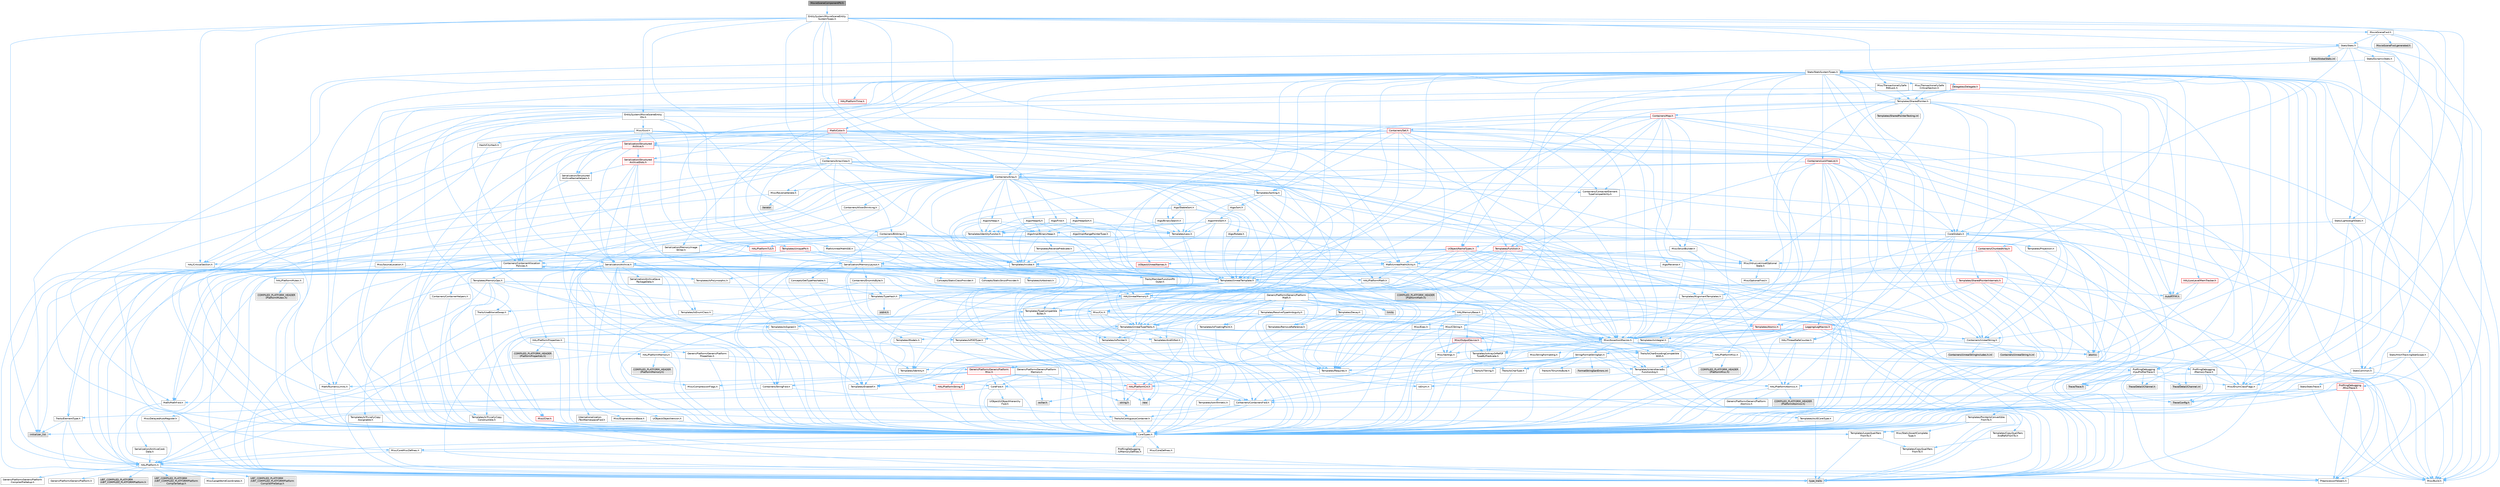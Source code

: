 digraph "MovieSceneComponentPtr.h"
{
 // INTERACTIVE_SVG=YES
 // LATEX_PDF_SIZE
  bgcolor="transparent";
  edge [fontname=Helvetica,fontsize=10,labelfontname=Helvetica,labelfontsize=10];
  node [fontname=Helvetica,fontsize=10,shape=box,height=0.2,width=0.4];
  Node1 [id="Node000001",label="MovieSceneComponentPtr.h",height=0.2,width=0.4,color="gray40", fillcolor="grey60", style="filled", fontcolor="black",tooltip=" "];
  Node1 -> Node2 [id="edge1_Node000001_Node000002",color="steelblue1",style="solid",tooltip=" "];
  Node2 [id="Node000002",label="EntitySystem/MovieSceneEntity\lSystemTypes.h",height=0.2,width=0.4,color="grey40", fillcolor="white", style="filled",URL="$da/d32/MovieSceneEntitySystemTypes_8h.html",tooltip=" "];
  Node2 -> Node3 [id="edge2_Node000002_Node000003",color="steelblue1",style="solid",tooltip=" "];
  Node3 [id="Node000003",label="Algo/Find.h",height=0.2,width=0.4,color="grey40", fillcolor="white", style="filled",URL="$d2/d28/Algo_2Find_8h.html",tooltip=" "];
  Node3 -> Node4 [id="edge3_Node000003_Node000004",color="steelblue1",style="solid",tooltip=" "];
  Node4 [id="Node000004",label="Algo/Impl/RangePointerType.h",height=0.2,width=0.4,color="grey40", fillcolor="white", style="filled",URL="$d1/de4/RangePointerType_8h.html",tooltip=" "];
  Node4 -> Node5 [id="edge4_Node000004_Node000005",color="steelblue1",style="solid",tooltip=" "];
  Node5 [id="Node000005",label="Templates/UnrealTemplate.h",height=0.2,width=0.4,color="grey40", fillcolor="white", style="filled",URL="$d4/d24/UnrealTemplate_8h.html",tooltip=" "];
  Node5 -> Node6 [id="edge5_Node000005_Node000006",color="steelblue1",style="solid",tooltip=" "];
  Node6 [id="Node000006",label="CoreTypes.h",height=0.2,width=0.4,color="grey40", fillcolor="white", style="filled",URL="$dc/dec/CoreTypes_8h.html",tooltip=" "];
  Node6 -> Node7 [id="edge6_Node000006_Node000007",color="steelblue1",style="solid",tooltip=" "];
  Node7 [id="Node000007",label="HAL/Platform.h",height=0.2,width=0.4,color="grey40", fillcolor="white", style="filled",URL="$d9/dd0/Platform_8h.html",tooltip=" "];
  Node7 -> Node8 [id="edge7_Node000007_Node000008",color="steelblue1",style="solid",tooltip=" "];
  Node8 [id="Node000008",label="Misc/Build.h",height=0.2,width=0.4,color="grey40", fillcolor="white", style="filled",URL="$d3/dbb/Build_8h.html",tooltip=" "];
  Node7 -> Node9 [id="edge8_Node000007_Node000009",color="steelblue1",style="solid",tooltip=" "];
  Node9 [id="Node000009",label="Misc/LargeWorldCoordinates.h",height=0.2,width=0.4,color="grey40", fillcolor="white", style="filled",URL="$d2/dcb/LargeWorldCoordinates_8h.html",tooltip=" "];
  Node7 -> Node10 [id="edge9_Node000007_Node000010",color="steelblue1",style="solid",tooltip=" "];
  Node10 [id="Node000010",label="type_traits",height=0.2,width=0.4,color="grey60", fillcolor="#E0E0E0", style="filled",tooltip=" "];
  Node7 -> Node11 [id="edge10_Node000007_Node000011",color="steelblue1",style="solid",tooltip=" "];
  Node11 [id="Node000011",label="PreprocessorHelpers.h",height=0.2,width=0.4,color="grey40", fillcolor="white", style="filled",URL="$db/ddb/PreprocessorHelpers_8h.html",tooltip=" "];
  Node7 -> Node12 [id="edge11_Node000007_Node000012",color="steelblue1",style="solid",tooltip=" "];
  Node12 [id="Node000012",label="UBT_COMPILED_PLATFORM\l/UBT_COMPILED_PLATFORMPlatform\lCompilerPreSetup.h",height=0.2,width=0.4,color="grey60", fillcolor="#E0E0E0", style="filled",tooltip=" "];
  Node7 -> Node13 [id="edge12_Node000007_Node000013",color="steelblue1",style="solid",tooltip=" "];
  Node13 [id="Node000013",label="GenericPlatform/GenericPlatform\lCompilerPreSetup.h",height=0.2,width=0.4,color="grey40", fillcolor="white", style="filled",URL="$d9/dc8/GenericPlatformCompilerPreSetup_8h.html",tooltip=" "];
  Node7 -> Node14 [id="edge13_Node000007_Node000014",color="steelblue1",style="solid",tooltip=" "];
  Node14 [id="Node000014",label="GenericPlatform/GenericPlatform.h",height=0.2,width=0.4,color="grey40", fillcolor="white", style="filled",URL="$d6/d84/GenericPlatform_8h.html",tooltip=" "];
  Node7 -> Node15 [id="edge14_Node000007_Node000015",color="steelblue1",style="solid",tooltip=" "];
  Node15 [id="Node000015",label="UBT_COMPILED_PLATFORM\l/UBT_COMPILED_PLATFORMPlatform.h",height=0.2,width=0.4,color="grey60", fillcolor="#E0E0E0", style="filled",tooltip=" "];
  Node7 -> Node16 [id="edge15_Node000007_Node000016",color="steelblue1",style="solid",tooltip=" "];
  Node16 [id="Node000016",label="UBT_COMPILED_PLATFORM\l/UBT_COMPILED_PLATFORMPlatform\lCompilerSetup.h",height=0.2,width=0.4,color="grey60", fillcolor="#E0E0E0", style="filled",tooltip=" "];
  Node6 -> Node17 [id="edge16_Node000006_Node000017",color="steelblue1",style="solid",tooltip=" "];
  Node17 [id="Node000017",label="ProfilingDebugging\l/UMemoryDefines.h",height=0.2,width=0.4,color="grey40", fillcolor="white", style="filled",URL="$d2/da2/UMemoryDefines_8h.html",tooltip=" "];
  Node6 -> Node18 [id="edge17_Node000006_Node000018",color="steelblue1",style="solid",tooltip=" "];
  Node18 [id="Node000018",label="Misc/CoreMiscDefines.h",height=0.2,width=0.4,color="grey40", fillcolor="white", style="filled",URL="$da/d38/CoreMiscDefines_8h.html",tooltip=" "];
  Node18 -> Node7 [id="edge18_Node000018_Node000007",color="steelblue1",style="solid",tooltip=" "];
  Node18 -> Node11 [id="edge19_Node000018_Node000011",color="steelblue1",style="solid",tooltip=" "];
  Node6 -> Node19 [id="edge20_Node000006_Node000019",color="steelblue1",style="solid",tooltip=" "];
  Node19 [id="Node000019",label="Misc/CoreDefines.h",height=0.2,width=0.4,color="grey40", fillcolor="white", style="filled",URL="$d3/dd2/CoreDefines_8h.html",tooltip=" "];
  Node5 -> Node20 [id="edge21_Node000005_Node000020",color="steelblue1",style="solid",tooltip=" "];
  Node20 [id="Node000020",label="Templates/IsPointer.h",height=0.2,width=0.4,color="grey40", fillcolor="white", style="filled",URL="$d7/d05/IsPointer_8h.html",tooltip=" "];
  Node20 -> Node6 [id="edge22_Node000020_Node000006",color="steelblue1",style="solid",tooltip=" "];
  Node5 -> Node21 [id="edge23_Node000005_Node000021",color="steelblue1",style="solid",tooltip=" "];
  Node21 [id="Node000021",label="HAL/UnrealMemory.h",height=0.2,width=0.4,color="grey40", fillcolor="white", style="filled",URL="$d9/d96/UnrealMemory_8h.html",tooltip=" "];
  Node21 -> Node6 [id="edge24_Node000021_Node000006",color="steelblue1",style="solid",tooltip=" "];
  Node21 -> Node22 [id="edge25_Node000021_Node000022",color="steelblue1",style="solid",tooltip=" "];
  Node22 [id="Node000022",label="GenericPlatform/GenericPlatform\lMemory.h",height=0.2,width=0.4,color="grey40", fillcolor="white", style="filled",URL="$dd/d22/GenericPlatformMemory_8h.html",tooltip=" "];
  Node22 -> Node23 [id="edge26_Node000022_Node000023",color="steelblue1",style="solid",tooltip=" "];
  Node23 [id="Node000023",label="CoreFwd.h",height=0.2,width=0.4,color="grey40", fillcolor="white", style="filled",URL="$d1/d1e/CoreFwd_8h.html",tooltip=" "];
  Node23 -> Node6 [id="edge27_Node000023_Node000006",color="steelblue1",style="solid",tooltip=" "];
  Node23 -> Node24 [id="edge28_Node000023_Node000024",color="steelblue1",style="solid",tooltip=" "];
  Node24 [id="Node000024",label="Containers/ContainersFwd.h",height=0.2,width=0.4,color="grey40", fillcolor="white", style="filled",URL="$d4/d0a/ContainersFwd_8h.html",tooltip=" "];
  Node24 -> Node7 [id="edge29_Node000024_Node000007",color="steelblue1",style="solid",tooltip=" "];
  Node24 -> Node6 [id="edge30_Node000024_Node000006",color="steelblue1",style="solid",tooltip=" "];
  Node24 -> Node25 [id="edge31_Node000024_Node000025",color="steelblue1",style="solid",tooltip=" "];
  Node25 [id="Node000025",label="Traits/IsContiguousContainer.h",height=0.2,width=0.4,color="grey40", fillcolor="white", style="filled",URL="$d5/d3c/IsContiguousContainer_8h.html",tooltip=" "];
  Node25 -> Node6 [id="edge32_Node000025_Node000006",color="steelblue1",style="solid",tooltip=" "];
  Node25 -> Node26 [id="edge33_Node000025_Node000026",color="steelblue1",style="solid",tooltip=" "];
  Node26 [id="Node000026",label="Misc/StaticAssertComplete\lType.h",height=0.2,width=0.4,color="grey40", fillcolor="white", style="filled",URL="$d5/d4e/StaticAssertCompleteType_8h.html",tooltip=" "];
  Node25 -> Node27 [id="edge34_Node000025_Node000027",color="steelblue1",style="solid",tooltip=" "];
  Node27 [id="Node000027",label="initializer_list",height=0.2,width=0.4,color="grey60", fillcolor="#E0E0E0", style="filled",tooltip=" "];
  Node23 -> Node28 [id="edge35_Node000023_Node000028",color="steelblue1",style="solid",tooltip=" "];
  Node28 [id="Node000028",label="Math/MathFwd.h",height=0.2,width=0.4,color="grey40", fillcolor="white", style="filled",URL="$d2/d10/MathFwd_8h.html",tooltip=" "];
  Node28 -> Node7 [id="edge36_Node000028_Node000007",color="steelblue1",style="solid",tooltip=" "];
  Node23 -> Node29 [id="edge37_Node000023_Node000029",color="steelblue1",style="solid",tooltip=" "];
  Node29 [id="Node000029",label="UObject/UObjectHierarchy\lFwd.h",height=0.2,width=0.4,color="grey40", fillcolor="white", style="filled",URL="$d3/d13/UObjectHierarchyFwd_8h.html",tooltip=" "];
  Node22 -> Node6 [id="edge38_Node000022_Node000006",color="steelblue1",style="solid",tooltip=" "];
  Node22 -> Node30 [id="edge39_Node000022_Node000030",color="steelblue1",style="solid",tooltip=" "];
  Node30 [id="Node000030",label="HAL/PlatformString.h",height=0.2,width=0.4,color="red", fillcolor="#FFF0F0", style="filled",URL="$db/db5/PlatformString_8h.html",tooltip=" "];
  Node30 -> Node6 [id="edge40_Node000030_Node000006",color="steelblue1",style="solid",tooltip=" "];
  Node22 -> Node32 [id="edge41_Node000022_Node000032",color="steelblue1",style="solid",tooltip=" "];
  Node32 [id="Node000032",label="string.h",height=0.2,width=0.4,color="grey60", fillcolor="#E0E0E0", style="filled",tooltip=" "];
  Node22 -> Node33 [id="edge42_Node000022_Node000033",color="steelblue1",style="solid",tooltip=" "];
  Node33 [id="Node000033",label="wchar.h",height=0.2,width=0.4,color="grey60", fillcolor="#E0E0E0", style="filled",tooltip=" "];
  Node21 -> Node34 [id="edge43_Node000021_Node000034",color="steelblue1",style="solid",tooltip=" "];
  Node34 [id="Node000034",label="HAL/MemoryBase.h",height=0.2,width=0.4,color="grey40", fillcolor="white", style="filled",URL="$d6/d9f/MemoryBase_8h.html",tooltip=" "];
  Node34 -> Node6 [id="edge44_Node000034_Node000006",color="steelblue1",style="solid",tooltip=" "];
  Node34 -> Node35 [id="edge45_Node000034_Node000035",color="steelblue1",style="solid",tooltip=" "];
  Node35 [id="Node000035",label="HAL/PlatformAtomics.h",height=0.2,width=0.4,color="grey40", fillcolor="white", style="filled",URL="$d3/d36/PlatformAtomics_8h.html",tooltip=" "];
  Node35 -> Node6 [id="edge46_Node000035_Node000006",color="steelblue1",style="solid",tooltip=" "];
  Node35 -> Node36 [id="edge47_Node000035_Node000036",color="steelblue1",style="solid",tooltip=" "];
  Node36 [id="Node000036",label="GenericPlatform/GenericPlatform\lAtomics.h",height=0.2,width=0.4,color="grey40", fillcolor="white", style="filled",URL="$da/d72/GenericPlatformAtomics_8h.html",tooltip=" "];
  Node36 -> Node6 [id="edge48_Node000036_Node000006",color="steelblue1",style="solid",tooltip=" "];
  Node35 -> Node37 [id="edge49_Node000035_Node000037",color="steelblue1",style="solid",tooltip=" "];
  Node37 [id="Node000037",label="COMPILED_PLATFORM_HEADER\l(PlatformAtomics.h)",height=0.2,width=0.4,color="grey60", fillcolor="#E0E0E0", style="filled",tooltip=" "];
  Node34 -> Node38 [id="edge50_Node000034_Node000038",color="steelblue1",style="solid",tooltip=" "];
  Node38 [id="Node000038",label="HAL/PlatformCrt.h",height=0.2,width=0.4,color="red", fillcolor="#FFF0F0", style="filled",URL="$d8/d75/PlatformCrt_8h.html",tooltip=" "];
  Node38 -> Node39 [id="edge51_Node000038_Node000039",color="steelblue1",style="solid",tooltip=" "];
  Node39 [id="Node000039",label="new",height=0.2,width=0.4,color="grey60", fillcolor="#E0E0E0", style="filled",tooltip=" "];
  Node38 -> Node33 [id="edge52_Node000038_Node000033",color="steelblue1",style="solid",tooltip=" "];
  Node38 -> Node32 [id="edge53_Node000038_Node000032",color="steelblue1",style="solid",tooltip=" "];
  Node34 -> Node46 [id="edge54_Node000034_Node000046",color="steelblue1",style="solid",tooltip=" "];
  Node46 [id="Node000046",label="Misc/Exec.h",height=0.2,width=0.4,color="grey40", fillcolor="white", style="filled",URL="$de/ddb/Exec_8h.html",tooltip=" "];
  Node46 -> Node6 [id="edge55_Node000046_Node000006",color="steelblue1",style="solid",tooltip=" "];
  Node46 -> Node47 [id="edge56_Node000046_Node000047",color="steelblue1",style="solid",tooltip=" "];
  Node47 [id="Node000047",label="Misc/AssertionMacros.h",height=0.2,width=0.4,color="grey40", fillcolor="white", style="filled",URL="$d0/dfa/AssertionMacros_8h.html",tooltip=" "];
  Node47 -> Node6 [id="edge57_Node000047_Node000006",color="steelblue1",style="solid",tooltip=" "];
  Node47 -> Node7 [id="edge58_Node000047_Node000007",color="steelblue1",style="solid",tooltip=" "];
  Node47 -> Node48 [id="edge59_Node000047_Node000048",color="steelblue1",style="solid",tooltip=" "];
  Node48 [id="Node000048",label="HAL/PlatformMisc.h",height=0.2,width=0.4,color="grey40", fillcolor="white", style="filled",URL="$d0/df5/PlatformMisc_8h.html",tooltip=" "];
  Node48 -> Node6 [id="edge60_Node000048_Node000006",color="steelblue1",style="solid",tooltip=" "];
  Node48 -> Node49 [id="edge61_Node000048_Node000049",color="steelblue1",style="solid",tooltip=" "];
  Node49 [id="Node000049",label="GenericPlatform/GenericPlatform\lMisc.h",height=0.2,width=0.4,color="red", fillcolor="#FFF0F0", style="filled",URL="$db/d9a/GenericPlatformMisc_8h.html",tooltip=" "];
  Node49 -> Node50 [id="edge62_Node000049_Node000050",color="steelblue1",style="solid",tooltip=" "];
  Node50 [id="Node000050",label="Containers/StringFwd.h",height=0.2,width=0.4,color="grey40", fillcolor="white", style="filled",URL="$df/d37/StringFwd_8h.html",tooltip=" "];
  Node50 -> Node6 [id="edge63_Node000050_Node000006",color="steelblue1",style="solid",tooltip=" "];
  Node50 -> Node51 [id="edge64_Node000050_Node000051",color="steelblue1",style="solid",tooltip=" "];
  Node51 [id="Node000051",label="Traits/ElementType.h",height=0.2,width=0.4,color="grey40", fillcolor="white", style="filled",URL="$d5/d4f/ElementType_8h.html",tooltip=" "];
  Node51 -> Node7 [id="edge65_Node000051_Node000007",color="steelblue1",style="solid",tooltip=" "];
  Node51 -> Node27 [id="edge66_Node000051_Node000027",color="steelblue1",style="solid",tooltip=" "];
  Node51 -> Node10 [id="edge67_Node000051_Node000010",color="steelblue1",style="solid",tooltip=" "];
  Node50 -> Node25 [id="edge68_Node000050_Node000025",color="steelblue1",style="solid",tooltip=" "];
  Node49 -> Node23 [id="edge69_Node000049_Node000023",color="steelblue1",style="solid",tooltip=" "];
  Node49 -> Node6 [id="edge70_Node000049_Node000006",color="steelblue1",style="solid",tooltip=" "];
  Node49 -> Node38 [id="edge71_Node000049_Node000038",color="steelblue1",style="solid",tooltip=" "];
  Node49 -> Node53 [id="edge72_Node000049_Node000053",color="steelblue1",style="solid",tooltip=" "];
  Node53 [id="Node000053",label="Math/NumericLimits.h",height=0.2,width=0.4,color="grey40", fillcolor="white", style="filled",URL="$df/d1b/NumericLimits_8h.html",tooltip=" "];
  Node53 -> Node6 [id="edge73_Node000053_Node000006",color="steelblue1",style="solid",tooltip=" "];
  Node49 -> Node54 [id="edge74_Node000049_Node000054",color="steelblue1",style="solid",tooltip=" "];
  Node54 [id="Node000054",label="Misc/CompressionFlags.h",height=0.2,width=0.4,color="grey40", fillcolor="white", style="filled",URL="$d9/d76/CompressionFlags_8h.html",tooltip=" "];
  Node49 -> Node55 [id="edge75_Node000049_Node000055",color="steelblue1",style="solid",tooltip=" "];
  Node55 [id="Node000055",label="Misc/EnumClassFlags.h",height=0.2,width=0.4,color="grey40", fillcolor="white", style="filled",URL="$d8/de7/EnumClassFlags_8h.html",tooltip=" "];
  Node48 -> Node58 [id="edge76_Node000048_Node000058",color="steelblue1",style="solid",tooltip=" "];
  Node58 [id="Node000058",label="COMPILED_PLATFORM_HEADER\l(PlatformMisc.h)",height=0.2,width=0.4,color="grey60", fillcolor="#E0E0E0", style="filled",tooltip=" "];
  Node48 -> Node59 [id="edge77_Node000048_Node000059",color="steelblue1",style="solid",tooltip=" "];
  Node59 [id="Node000059",label="ProfilingDebugging\l/CpuProfilerTrace.h",height=0.2,width=0.4,color="grey40", fillcolor="white", style="filled",URL="$da/dcb/CpuProfilerTrace_8h.html",tooltip=" "];
  Node59 -> Node6 [id="edge78_Node000059_Node000006",color="steelblue1",style="solid",tooltip=" "];
  Node59 -> Node24 [id="edge79_Node000059_Node000024",color="steelblue1",style="solid",tooltip=" "];
  Node59 -> Node35 [id="edge80_Node000059_Node000035",color="steelblue1",style="solid",tooltip=" "];
  Node59 -> Node11 [id="edge81_Node000059_Node000011",color="steelblue1",style="solid",tooltip=" "];
  Node59 -> Node8 [id="edge82_Node000059_Node000008",color="steelblue1",style="solid",tooltip=" "];
  Node59 -> Node60 [id="edge83_Node000059_Node000060",color="steelblue1",style="solid",tooltip=" "];
  Node60 [id="Node000060",label="Trace/Config.h",height=0.2,width=0.4,color="grey60", fillcolor="#E0E0E0", style="filled",tooltip=" "];
  Node59 -> Node61 [id="edge84_Node000059_Node000061",color="steelblue1",style="solid",tooltip=" "];
  Node61 [id="Node000061",label="Trace/Detail/Channel.h",height=0.2,width=0.4,color="grey60", fillcolor="#E0E0E0", style="filled",tooltip=" "];
  Node59 -> Node62 [id="edge85_Node000059_Node000062",color="steelblue1",style="solid",tooltip=" "];
  Node62 [id="Node000062",label="Trace/Detail/Channel.inl",height=0.2,width=0.4,color="grey60", fillcolor="#E0E0E0", style="filled",tooltip=" "];
  Node59 -> Node63 [id="edge86_Node000059_Node000063",color="steelblue1",style="solid",tooltip=" "];
  Node63 [id="Node000063",label="Trace/Trace.h",height=0.2,width=0.4,color="grey60", fillcolor="#E0E0E0", style="filled",tooltip=" "];
  Node47 -> Node11 [id="edge87_Node000047_Node000011",color="steelblue1",style="solid",tooltip=" "];
  Node47 -> Node64 [id="edge88_Node000047_Node000064",color="steelblue1",style="solid",tooltip=" "];
  Node64 [id="Node000064",label="Templates/EnableIf.h",height=0.2,width=0.4,color="grey40", fillcolor="white", style="filled",URL="$d7/d60/EnableIf_8h.html",tooltip=" "];
  Node64 -> Node6 [id="edge89_Node000064_Node000006",color="steelblue1",style="solid",tooltip=" "];
  Node47 -> Node65 [id="edge90_Node000047_Node000065",color="steelblue1",style="solid",tooltip=" "];
  Node65 [id="Node000065",label="Templates/IsArrayOrRefOf\lTypeByPredicate.h",height=0.2,width=0.4,color="grey40", fillcolor="white", style="filled",URL="$d6/da1/IsArrayOrRefOfTypeByPredicate_8h.html",tooltip=" "];
  Node65 -> Node6 [id="edge91_Node000065_Node000006",color="steelblue1",style="solid",tooltip=" "];
  Node47 -> Node66 [id="edge92_Node000047_Node000066",color="steelblue1",style="solid",tooltip=" "];
  Node66 [id="Node000066",label="Templates/IsValidVariadic\lFunctionArg.h",height=0.2,width=0.4,color="grey40", fillcolor="white", style="filled",URL="$d0/dc8/IsValidVariadicFunctionArg_8h.html",tooltip=" "];
  Node66 -> Node6 [id="edge93_Node000066_Node000006",color="steelblue1",style="solid",tooltip=" "];
  Node66 -> Node67 [id="edge94_Node000066_Node000067",color="steelblue1",style="solid",tooltip=" "];
  Node67 [id="Node000067",label="IsEnum.h",height=0.2,width=0.4,color="grey40", fillcolor="white", style="filled",URL="$d4/de5/IsEnum_8h.html",tooltip=" "];
  Node66 -> Node10 [id="edge95_Node000066_Node000010",color="steelblue1",style="solid",tooltip=" "];
  Node47 -> Node68 [id="edge96_Node000047_Node000068",color="steelblue1",style="solid",tooltip=" "];
  Node68 [id="Node000068",label="Traits/IsCharEncodingCompatible\lWith.h",height=0.2,width=0.4,color="grey40", fillcolor="white", style="filled",URL="$df/dd1/IsCharEncodingCompatibleWith_8h.html",tooltip=" "];
  Node68 -> Node10 [id="edge97_Node000068_Node000010",color="steelblue1",style="solid",tooltip=" "];
  Node68 -> Node69 [id="edge98_Node000068_Node000069",color="steelblue1",style="solid",tooltip=" "];
  Node69 [id="Node000069",label="Traits/IsCharType.h",height=0.2,width=0.4,color="grey40", fillcolor="white", style="filled",URL="$db/d51/IsCharType_8h.html",tooltip=" "];
  Node69 -> Node6 [id="edge99_Node000069_Node000006",color="steelblue1",style="solid",tooltip=" "];
  Node47 -> Node70 [id="edge100_Node000047_Node000070",color="steelblue1",style="solid",tooltip=" "];
  Node70 [id="Node000070",label="Misc/VarArgs.h",height=0.2,width=0.4,color="grey40", fillcolor="white", style="filled",URL="$d5/d6f/VarArgs_8h.html",tooltip=" "];
  Node70 -> Node6 [id="edge101_Node000070_Node000006",color="steelblue1",style="solid",tooltip=" "];
  Node47 -> Node71 [id="edge102_Node000047_Node000071",color="steelblue1",style="solid",tooltip=" "];
  Node71 [id="Node000071",label="String/FormatStringSan.h",height=0.2,width=0.4,color="grey40", fillcolor="white", style="filled",URL="$d3/d8b/FormatStringSan_8h.html",tooltip=" "];
  Node71 -> Node10 [id="edge103_Node000071_Node000010",color="steelblue1",style="solid",tooltip=" "];
  Node71 -> Node6 [id="edge104_Node000071_Node000006",color="steelblue1",style="solid",tooltip=" "];
  Node71 -> Node72 [id="edge105_Node000071_Node000072",color="steelblue1",style="solid",tooltip=" "];
  Node72 [id="Node000072",label="Templates/Requires.h",height=0.2,width=0.4,color="grey40", fillcolor="white", style="filled",URL="$dc/d96/Requires_8h.html",tooltip=" "];
  Node72 -> Node64 [id="edge106_Node000072_Node000064",color="steelblue1",style="solid",tooltip=" "];
  Node72 -> Node10 [id="edge107_Node000072_Node000010",color="steelblue1",style="solid",tooltip=" "];
  Node71 -> Node73 [id="edge108_Node000071_Node000073",color="steelblue1",style="solid",tooltip=" "];
  Node73 [id="Node000073",label="Templates/Identity.h",height=0.2,width=0.4,color="grey40", fillcolor="white", style="filled",URL="$d0/dd5/Identity_8h.html",tooltip=" "];
  Node71 -> Node66 [id="edge109_Node000071_Node000066",color="steelblue1",style="solid",tooltip=" "];
  Node71 -> Node69 [id="edge110_Node000071_Node000069",color="steelblue1",style="solid",tooltip=" "];
  Node71 -> Node74 [id="edge111_Node000071_Node000074",color="steelblue1",style="solid",tooltip=" "];
  Node74 [id="Node000074",label="Traits/IsTEnumAsByte.h",height=0.2,width=0.4,color="grey40", fillcolor="white", style="filled",URL="$d1/de6/IsTEnumAsByte_8h.html",tooltip=" "];
  Node71 -> Node75 [id="edge112_Node000071_Node000075",color="steelblue1",style="solid",tooltip=" "];
  Node75 [id="Node000075",label="Traits/IsTString.h",height=0.2,width=0.4,color="grey40", fillcolor="white", style="filled",URL="$d0/df8/IsTString_8h.html",tooltip=" "];
  Node75 -> Node24 [id="edge113_Node000075_Node000024",color="steelblue1",style="solid",tooltip=" "];
  Node71 -> Node24 [id="edge114_Node000071_Node000024",color="steelblue1",style="solid",tooltip=" "];
  Node71 -> Node76 [id="edge115_Node000071_Node000076",color="steelblue1",style="solid",tooltip=" "];
  Node76 [id="Node000076",label="FormatStringSanErrors.inl",height=0.2,width=0.4,color="grey60", fillcolor="#E0E0E0", style="filled",tooltip=" "];
  Node47 -> Node77 [id="edge116_Node000047_Node000077",color="steelblue1",style="solid",tooltip=" "];
  Node77 [id="Node000077",label="atomic",height=0.2,width=0.4,color="grey60", fillcolor="#E0E0E0", style="filled",tooltip=" "];
  Node34 -> Node78 [id="edge117_Node000034_Node000078",color="steelblue1",style="solid",tooltip=" "];
  Node78 [id="Node000078",label="Misc/OutputDevice.h",height=0.2,width=0.4,color="red", fillcolor="#FFF0F0", style="filled",URL="$d7/d32/OutputDevice_8h.html",tooltip=" "];
  Node78 -> Node23 [id="edge118_Node000078_Node000023",color="steelblue1",style="solid",tooltip=" "];
  Node78 -> Node6 [id="edge119_Node000078_Node000006",color="steelblue1",style="solid",tooltip=" "];
  Node78 -> Node70 [id="edge120_Node000078_Node000070",color="steelblue1",style="solid",tooltip=" "];
  Node78 -> Node65 [id="edge121_Node000078_Node000065",color="steelblue1",style="solid",tooltip=" "];
  Node78 -> Node66 [id="edge122_Node000078_Node000066",color="steelblue1",style="solid",tooltip=" "];
  Node78 -> Node68 [id="edge123_Node000078_Node000068",color="steelblue1",style="solid",tooltip=" "];
  Node34 -> Node80 [id="edge124_Node000034_Node000080",color="steelblue1",style="solid",tooltip=" "];
  Node80 [id="Node000080",label="Templates/Atomic.h",height=0.2,width=0.4,color="red", fillcolor="#FFF0F0", style="filled",URL="$d3/d91/Atomic_8h.html",tooltip=" "];
  Node80 -> Node81 [id="edge125_Node000080_Node000081",color="steelblue1",style="solid",tooltip=" "];
  Node81 [id="Node000081",label="HAL/ThreadSafeCounter.h",height=0.2,width=0.4,color="grey40", fillcolor="white", style="filled",URL="$dc/dc9/ThreadSafeCounter_8h.html",tooltip=" "];
  Node81 -> Node6 [id="edge126_Node000081_Node000006",color="steelblue1",style="solid",tooltip=" "];
  Node81 -> Node35 [id="edge127_Node000081_Node000035",color="steelblue1",style="solid",tooltip=" "];
  Node80 -> Node83 [id="edge128_Node000080_Node000083",color="steelblue1",style="solid",tooltip=" "];
  Node83 [id="Node000083",label="Templates/IsIntegral.h",height=0.2,width=0.4,color="grey40", fillcolor="white", style="filled",URL="$da/d64/IsIntegral_8h.html",tooltip=" "];
  Node83 -> Node6 [id="edge129_Node000083_Node000006",color="steelblue1",style="solid",tooltip=" "];
  Node80 -> Node77 [id="edge130_Node000080_Node000077",color="steelblue1",style="solid",tooltip=" "];
  Node21 -> Node89 [id="edge131_Node000021_Node000089",color="steelblue1",style="solid",tooltip=" "];
  Node89 [id="Node000089",label="HAL/PlatformMemory.h",height=0.2,width=0.4,color="grey40", fillcolor="white", style="filled",URL="$de/d68/PlatformMemory_8h.html",tooltip=" "];
  Node89 -> Node6 [id="edge132_Node000089_Node000006",color="steelblue1",style="solid",tooltip=" "];
  Node89 -> Node22 [id="edge133_Node000089_Node000022",color="steelblue1",style="solid",tooltip=" "];
  Node89 -> Node90 [id="edge134_Node000089_Node000090",color="steelblue1",style="solid",tooltip=" "];
  Node90 [id="Node000090",label="COMPILED_PLATFORM_HEADER\l(PlatformMemory.h)",height=0.2,width=0.4,color="grey60", fillcolor="#E0E0E0", style="filled",tooltip=" "];
  Node21 -> Node91 [id="edge135_Node000021_Node000091",color="steelblue1",style="solid",tooltip=" "];
  Node91 [id="Node000091",label="ProfilingDebugging\l/MemoryTrace.h",height=0.2,width=0.4,color="grey40", fillcolor="white", style="filled",URL="$da/dd7/MemoryTrace_8h.html",tooltip=" "];
  Node91 -> Node7 [id="edge136_Node000091_Node000007",color="steelblue1",style="solid",tooltip=" "];
  Node91 -> Node55 [id="edge137_Node000091_Node000055",color="steelblue1",style="solid",tooltip=" "];
  Node91 -> Node60 [id="edge138_Node000091_Node000060",color="steelblue1",style="solid",tooltip=" "];
  Node91 -> Node63 [id="edge139_Node000091_Node000063",color="steelblue1",style="solid",tooltip=" "];
  Node21 -> Node20 [id="edge140_Node000021_Node000020",color="steelblue1",style="solid",tooltip=" "];
  Node5 -> Node92 [id="edge141_Node000005_Node000092",color="steelblue1",style="solid",tooltip=" "];
  Node92 [id="Node000092",label="Templates/CopyQualifiers\lAndRefsFromTo.h",height=0.2,width=0.4,color="grey40", fillcolor="white", style="filled",URL="$d3/db3/CopyQualifiersAndRefsFromTo_8h.html",tooltip=" "];
  Node92 -> Node93 [id="edge142_Node000092_Node000093",color="steelblue1",style="solid",tooltip=" "];
  Node93 [id="Node000093",label="Templates/CopyQualifiers\lFromTo.h",height=0.2,width=0.4,color="grey40", fillcolor="white", style="filled",URL="$d5/db4/CopyQualifiersFromTo_8h.html",tooltip=" "];
  Node5 -> Node94 [id="edge143_Node000005_Node000094",color="steelblue1",style="solid",tooltip=" "];
  Node94 [id="Node000094",label="Templates/UnrealTypeTraits.h",height=0.2,width=0.4,color="grey40", fillcolor="white", style="filled",URL="$d2/d2d/UnrealTypeTraits_8h.html",tooltip=" "];
  Node94 -> Node6 [id="edge144_Node000094_Node000006",color="steelblue1",style="solid",tooltip=" "];
  Node94 -> Node20 [id="edge145_Node000094_Node000020",color="steelblue1",style="solid",tooltip=" "];
  Node94 -> Node47 [id="edge146_Node000094_Node000047",color="steelblue1",style="solid",tooltip=" "];
  Node94 -> Node85 [id="edge147_Node000094_Node000085",color="steelblue1",style="solid",tooltip=" "];
  Node85 [id="Node000085",label="Templates/AndOrNot.h",height=0.2,width=0.4,color="grey40", fillcolor="white", style="filled",URL="$db/d0a/AndOrNot_8h.html",tooltip=" "];
  Node85 -> Node6 [id="edge148_Node000085_Node000006",color="steelblue1",style="solid",tooltip=" "];
  Node94 -> Node64 [id="edge149_Node000094_Node000064",color="steelblue1",style="solid",tooltip=" "];
  Node94 -> Node95 [id="edge150_Node000094_Node000095",color="steelblue1",style="solid",tooltip=" "];
  Node95 [id="Node000095",label="Templates/IsArithmetic.h",height=0.2,width=0.4,color="grey40", fillcolor="white", style="filled",URL="$d2/d5d/IsArithmetic_8h.html",tooltip=" "];
  Node95 -> Node6 [id="edge151_Node000095_Node000006",color="steelblue1",style="solid",tooltip=" "];
  Node94 -> Node67 [id="edge152_Node000094_Node000067",color="steelblue1",style="solid",tooltip=" "];
  Node94 -> Node96 [id="edge153_Node000094_Node000096",color="steelblue1",style="solid",tooltip=" "];
  Node96 [id="Node000096",label="Templates/Models.h",height=0.2,width=0.4,color="grey40", fillcolor="white", style="filled",URL="$d3/d0c/Models_8h.html",tooltip=" "];
  Node96 -> Node73 [id="edge154_Node000096_Node000073",color="steelblue1",style="solid",tooltip=" "];
  Node94 -> Node97 [id="edge155_Node000094_Node000097",color="steelblue1",style="solid",tooltip=" "];
  Node97 [id="Node000097",label="Templates/IsPODType.h",height=0.2,width=0.4,color="grey40", fillcolor="white", style="filled",URL="$d7/db1/IsPODType_8h.html",tooltip=" "];
  Node97 -> Node6 [id="edge156_Node000097_Node000006",color="steelblue1",style="solid",tooltip=" "];
  Node94 -> Node98 [id="edge157_Node000094_Node000098",color="steelblue1",style="solid",tooltip=" "];
  Node98 [id="Node000098",label="Templates/IsUECoreType.h",height=0.2,width=0.4,color="grey40", fillcolor="white", style="filled",URL="$d1/db8/IsUECoreType_8h.html",tooltip=" "];
  Node98 -> Node6 [id="edge158_Node000098_Node000006",color="steelblue1",style="solid",tooltip=" "];
  Node98 -> Node10 [id="edge159_Node000098_Node000010",color="steelblue1",style="solid",tooltip=" "];
  Node94 -> Node86 [id="edge160_Node000094_Node000086",color="steelblue1",style="solid",tooltip=" "];
  Node86 [id="Node000086",label="Templates/IsTriviallyCopy\lConstructible.h",height=0.2,width=0.4,color="grey40", fillcolor="white", style="filled",URL="$d3/d78/IsTriviallyCopyConstructible_8h.html",tooltip=" "];
  Node86 -> Node6 [id="edge161_Node000086_Node000006",color="steelblue1",style="solid",tooltip=" "];
  Node86 -> Node10 [id="edge162_Node000086_Node000010",color="steelblue1",style="solid",tooltip=" "];
  Node5 -> Node99 [id="edge163_Node000005_Node000099",color="steelblue1",style="solid",tooltip=" "];
  Node99 [id="Node000099",label="Templates/RemoveReference.h",height=0.2,width=0.4,color="grey40", fillcolor="white", style="filled",URL="$da/dbe/RemoveReference_8h.html",tooltip=" "];
  Node99 -> Node6 [id="edge164_Node000099_Node000006",color="steelblue1",style="solid",tooltip=" "];
  Node5 -> Node72 [id="edge165_Node000005_Node000072",color="steelblue1",style="solid",tooltip=" "];
  Node5 -> Node100 [id="edge166_Node000005_Node000100",color="steelblue1",style="solid",tooltip=" "];
  Node100 [id="Node000100",label="Templates/TypeCompatible\lBytes.h",height=0.2,width=0.4,color="grey40", fillcolor="white", style="filled",URL="$df/d0a/TypeCompatibleBytes_8h.html",tooltip=" "];
  Node100 -> Node6 [id="edge167_Node000100_Node000006",color="steelblue1",style="solid",tooltip=" "];
  Node100 -> Node32 [id="edge168_Node000100_Node000032",color="steelblue1",style="solid",tooltip=" "];
  Node100 -> Node39 [id="edge169_Node000100_Node000039",color="steelblue1",style="solid",tooltip=" "];
  Node100 -> Node10 [id="edge170_Node000100_Node000010",color="steelblue1",style="solid",tooltip=" "];
  Node5 -> Node73 [id="edge171_Node000005_Node000073",color="steelblue1",style="solid",tooltip=" "];
  Node5 -> Node25 [id="edge172_Node000005_Node000025",color="steelblue1",style="solid",tooltip=" "];
  Node5 -> Node101 [id="edge173_Node000005_Node000101",color="steelblue1",style="solid",tooltip=" "];
  Node101 [id="Node000101",label="Traits/UseBitwiseSwap.h",height=0.2,width=0.4,color="grey40", fillcolor="white", style="filled",URL="$db/df3/UseBitwiseSwap_8h.html",tooltip=" "];
  Node101 -> Node6 [id="edge174_Node000101_Node000006",color="steelblue1",style="solid",tooltip=" "];
  Node101 -> Node10 [id="edge175_Node000101_Node000010",color="steelblue1",style="solid",tooltip=" "];
  Node5 -> Node10 [id="edge176_Node000005_Node000010",color="steelblue1",style="solid",tooltip=" "];
  Node3 -> Node102 [id="edge177_Node000003_Node000102",color="steelblue1",style="solid",tooltip=" "];
  Node102 [id="Node000102",label="Templates/IdentityFunctor.h",height=0.2,width=0.4,color="grey40", fillcolor="white", style="filled",URL="$d7/d2e/IdentityFunctor_8h.html",tooltip=" "];
  Node102 -> Node7 [id="edge178_Node000102_Node000007",color="steelblue1",style="solid",tooltip=" "];
  Node3 -> Node103 [id="edge179_Node000003_Node000103",color="steelblue1",style="solid",tooltip=" "];
  Node103 [id="Node000103",label="Templates/Invoke.h",height=0.2,width=0.4,color="grey40", fillcolor="white", style="filled",URL="$d7/deb/Invoke_8h.html",tooltip=" "];
  Node103 -> Node6 [id="edge180_Node000103_Node000006",color="steelblue1",style="solid",tooltip=" "];
  Node103 -> Node104 [id="edge181_Node000103_Node000104",color="steelblue1",style="solid",tooltip=" "];
  Node104 [id="Node000104",label="Traits/MemberFunctionPtr\lOuter.h",height=0.2,width=0.4,color="grey40", fillcolor="white", style="filled",URL="$db/da7/MemberFunctionPtrOuter_8h.html",tooltip=" "];
  Node103 -> Node5 [id="edge182_Node000103_Node000005",color="steelblue1",style="solid",tooltip=" "];
  Node103 -> Node10 [id="edge183_Node000103_Node000010",color="steelblue1",style="solid",tooltip=" "];
  Node3 -> Node5 [id="edge184_Node000003_Node000005",color="steelblue1",style="solid",tooltip=" "];
  Node2 -> Node105 [id="edge185_Node000002_Node000105",color="steelblue1",style="solid",tooltip=" "];
  Node105 [id="Node000105",label="Containers/Array.h",height=0.2,width=0.4,color="grey40", fillcolor="white", style="filled",URL="$df/dd0/Array_8h.html",tooltip=" "];
  Node105 -> Node6 [id="edge186_Node000105_Node000006",color="steelblue1",style="solid",tooltip=" "];
  Node105 -> Node47 [id="edge187_Node000105_Node000047",color="steelblue1",style="solid",tooltip=" "];
  Node105 -> Node106 [id="edge188_Node000105_Node000106",color="steelblue1",style="solid",tooltip=" "];
  Node106 [id="Node000106",label="Misc/IntrusiveUnsetOptional\lState.h",height=0.2,width=0.4,color="grey40", fillcolor="white", style="filled",URL="$d2/d0a/IntrusiveUnsetOptionalState_8h.html",tooltip=" "];
  Node106 -> Node107 [id="edge189_Node000106_Node000107",color="steelblue1",style="solid",tooltip=" "];
  Node107 [id="Node000107",label="Misc/OptionalFwd.h",height=0.2,width=0.4,color="grey40", fillcolor="white", style="filled",URL="$dc/d50/OptionalFwd_8h.html",tooltip=" "];
  Node105 -> Node108 [id="edge190_Node000105_Node000108",color="steelblue1",style="solid",tooltip=" "];
  Node108 [id="Node000108",label="Misc/ReverseIterate.h",height=0.2,width=0.4,color="grey40", fillcolor="white", style="filled",URL="$db/de3/ReverseIterate_8h.html",tooltip=" "];
  Node108 -> Node7 [id="edge191_Node000108_Node000007",color="steelblue1",style="solid",tooltip=" "];
  Node108 -> Node109 [id="edge192_Node000108_Node000109",color="steelblue1",style="solid",tooltip=" "];
  Node109 [id="Node000109",label="iterator",height=0.2,width=0.4,color="grey60", fillcolor="#E0E0E0", style="filled",tooltip=" "];
  Node105 -> Node21 [id="edge193_Node000105_Node000021",color="steelblue1",style="solid",tooltip=" "];
  Node105 -> Node94 [id="edge194_Node000105_Node000094",color="steelblue1",style="solid",tooltip=" "];
  Node105 -> Node5 [id="edge195_Node000105_Node000005",color="steelblue1",style="solid",tooltip=" "];
  Node105 -> Node110 [id="edge196_Node000105_Node000110",color="steelblue1",style="solid",tooltip=" "];
  Node110 [id="Node000110",label="Containers/AllowShrinking.h",height=0.2,width=0.4,color="grey40", fillcolor="white", style="filled",URL="$d7/d1a/AllowShrinking_8h.html",tooltip=" "];
  Node110 -> Node6 [id="edge197_Node000110_Node000006",color="steelblue1",style="solid",tooltip=" "];
  Node105 -> Node111 [id="edge198_Node000105_Node000111",color="steelblue1",style="solid",tooltip=" "];
  Node111 [id="Node000111",label="Containers/ContainerAllocation\lPolicies.h",height=0.2,width=0.4,color="grey40", fillcolor="white", style="filled",URL="$d7/dff/ContainerAllocationPolicies_8h.html",tooltip=" "];
  Node111 -> Node6 [id="edge199_Node000111_Node000006",color="steelblue1",style="solid",tooltip=" "];
  Node111 -> Node112 [id="edge200_Node000111_Node000112",color="steelblue1",style="solid",tooltip=" "];
  Node112 [id="Node000112",label="Containers/ContainerHelpers.h",height=0.2,width=0.4,color="grey40", fillcolor="white", style="filled",URL="$d7/d33/ContainerHelpers_8h.html",tooltip=" "];
  Node112 -> Node6 [id="edge201_Node000112_Node000006",color="steelblue1",style="solid",tooltip=" "];
  Node111 -> Node111 [id="edge202_Node000111_Node000111",color="steelblue1",style="solid",tooltip=" "];
  Node111 -> Node113 [id="edge203_Node000111_Node000113",color="steelblue1",style="solid",tooltip=" "];
  Node113 [id="Node000113",label="HAL/PlatformMath.h",height=0.2,width=0.4,color="grey40", fillcolor="white", style="filled",URL="$dc/d53/PlatformMath_8h.html",tooltip=" "];
  Node113 -> Node6 [id="edge204_Node000113_Node000006",color="steelblue1",style="solid",tooltip=" "];
  Node113 -> Node114 [id="edge205_Node000113_Node000114",color="steelblue1",style="solid",tooltip=" "];
  Node114 [id="Node000114",label="GenericPlatform/GenericPlatform\lMath.h",height=0.2,width=0.4,color="grey40", fillcolor="white", style="filled",URL="$d5/d79/GenericPlatformMath_8h.html",tooltip=" "];
  Node114 -> Node6 [id="edge206_Node000114_Node000006",color="steelblue1",style="solid",tooltip=" "];
  Node114 -> Node24 [id="edge207_Node000114_Node000024",color="steelblue1",style="solid",tooltip=" "];
  Node114 -> Node38 [id="edge208_Node000114_Node000038",color="steelblue1",style="solid",tooltip=" "];
  Node114 -> Node85 [id="edge209_Node000114_Node000085",color="steelblue1",style="solid",tooltip=" "];
  Node114 -> Node115 [id="edge210_Node000114_Node000115",color="steelblue1",style="solid",tooltip=" "];
  Node115 [id="Node000115",label="Templates/Decay.h",height=0.2,width=0.4,color="grey40", fillcolor="white", style="filled",URL="$dd/d0f/Decay_8h.html",tooltip=" "];
  Node115 -> Node6 [id="edge211_Node000115_Node000006",color="steelblue1",style="solid",tooltip=" "];
  Node115 -> Node99 [id="edge212_Node000115_Node000099",color="steelblue1",style="solid",tooltip=" "];
  Node115 -> Node10 [id="edge213_Node000115_Node000010",color="steelblue1",style="solid",tooltip=" "];
  Node114 -> Node116 [id="edge214_Node000114_Node000116",color="steelblue1",style="solid",tooltip=" "];
  Node116 [id="Node000116",label="Templates/IsFloatingPoint.h",height=0.2,width=0.4,color="grey40", fillcolor="white", style="filled",URL="$d3/d11/IsFloatingPoint_8h.html",tooltip=" "];
  Node116 -> Node6 [id="edge215_Node000116_Node000006",color="steelblue1",style="solid",tooltip=" "];
  Node114 -> Node94 [id="edge216_Node000114_Node000094",color="steelblue1",style="solid",tooltip=" "];
  Node114 -> Node72 [id="edge217_Node000114_Node000072",color="steelblue1",style="solid",tooltip=" "];
  Node114 -> Node117 [id="edge218_Node000114_Node000117",color="steelblue1",style="solid",tooltip=" "];
  Node117 [id="Node000117",label="Templates/ResolveTypeAmbiguity.h",height=0.2,width=0.4,color="grey40", fillcolor="white", style="filled",URL="$df/d1f/ResolveTypeAmbiguity_8h.html",tooltip=" "];
  Node117 -> Node6 [id="edge219_Node000117_Node000006",color="steelblue1",style="solid",tooltip=" "];
  Node117 -> Node116 [id="edge220_Node000117_Node000116",color="steelblue1",style="solid",tooltip=" "];
  Node117 -> Node94 [id="edge221_Node000117_Node000094",color="steelblue1",style="solid",tooltip=" "];
  Node117 -> Node118 [id="edge222_Node000117_Node000118",color="steelblue1",style="solid",tooltip=" "];
  Node118 [id="Node000118",label="Templates/IsSigned.h",height=0.2,width=0.4,color="grey40", fillcolor="white", style="filled",URL="$d8/dd8/IsSigned_8h.html",tooltip=" "];
  Node118 -> Node6 [id="edge223_Node000118_Node000006",color="steelblue1",style="solid",tooltip=" "];
  Node117 -> Node83 [id="edge224_Node000117_Node000083",color="steelblue1",style="solid",tooltip=" "];
  Node117 -> Node72 [id="edge225_Node000117_Node000072",color="steelblue1",style="solid",tooltip=" "];
  Node114 -> Node100 [id="edge226_Node000114_Node000100",color="steelblue1",style="solid",tooltip=" "];
  Node114 -> Node119 [id="edge227_Node000114_Node000119",color="steelblue1",style="solid",tooltip=" "];
  Node119 [id="Node000119",label="limits",height=0.2,width=0.4,color="grey60", fillcolor="#E0E0E0", style="filled",tooltip=" "];
  Node114 -> Node10 [id="edge228_Node000114_Node000010",color="steelblue1",style="solid",tooltip=" "];
  Node113 -> Node120 [id="edge229_Node000113_Node000120",color="steelblue1",style="solid",tooltip=" "];
  Node120 [id="Node000120",label="COMPILED_PLATFORM_HEADER\l(PlatformMath.h)",height=0.2,width=0.4,color="grey60", fillcolor="#E0E0E0", style="filled",tooltip=" "];
  Node111 -> Node21 [id="edge230_Node000111_Node000021",color="steelblue1",style="solid",tooltip=" "];
  Node111 -> Node53 [id="edge231_Node000111_Node000053",color="steelblue1",style="solid",tooltip=" "];
  Node111 -> Node47 [id="edge232_Node000111_Node000047",color="steelblue1",style="solid",tooltip=" "];
  Node111 -> Node121 [id="edge233_Node000111_Node000121",color="steelblue1",style="solid",tooltip=" "];
  Node121 [id="Node000121",label="Templates/IsPolymorphic.h",height=0.2,width=0.4,color="grey40", fillcolor="white", style="filled",URL="$dc/d20/IsPolymorphic_8h.html",tooltip=" "];
  Node111 -> Node122 [id="edge234_Node000111_Node000122",color="steelblue1",style="solid",tooltip=" "];
  Node122 [id="Node000122",label="Templates/MemoryOps.h",height=0.2,width=0.4,color="grey40", fillcolor="white", style="filled",URL="$db/dea/MemoryOps_8h.html",tooltip=" "];
  Node122 -> Node6 [id="edge235_Node000122_Node000006",color="steelblue1",style="solid",tooltip=" "];
  Node122 -> Node21 [id="edge236_Node000122_Node000021",color="steelblue1",style="solid",tooltip=" "];
  Node122 -> Node87 [id="edge237_Node000122_Node000087",color="steelblue1",style="solid",tooltip=" "];
  Node87 [id="Node000087",label="Templates/IsTriviallyCopy\lAssignable.h",height=0.2,width=0.4,color="grey40", fillcolor="white", style="filled",URL="$d2/df2/IsTriviallyCopyAssignable_8h.html",tooltip=" "];
  Node87 -> Node6 [id="edge238_Node000087_Node000006",color="steelblue1",style="solid",tooltip=" "];
  Node87 -> Node10 [id="edge239_Node000087_Node000010",color="steelblue1",style="solid",tooltip=" "];
  Node122 -> Node86 [id="edge240_Node000122_Node000086",color="steelblue1",style="solid",tooltip=" "];
  Node122 -> Node72 [id="edge241_Node000122_Node000072",color="steelblue1",style="solid",tooltip=" "];
  Node122 -> Node94 [id="edge242_Node000122_Node000094",color="steelblue1",style="solid",tooltip=" "];
  Node122 -> Node101 [id="edge243_Node000122_Node000101",color="steelblue1",style="solid",tooltip=" "];
  Node122 -> Node39 [id="edge244_Node000122_Node000039",color="steelblue1",style="solid",tooltip=" "];
  Node122 -> Node10 [id="edge245_Node000122_Node000010",color="steelblue1",style="solid",tooltip=" "];
  Node111 -> Node100 [id="edge246_Node000111_Node000100",color="steelblue1",style="solid",tooltip=" "];
  Node111 -> Node10 [id="edge247_Node000111_Node000010",color="steelblue1",style="solid",tooltip=" "];
  Node105 -> Node123 [id="edge248_Node000105_Node000123",color="steelblue1",style="solid",tooltip=" "];
  Node123 [id="Node000123",label="Containers/ContainerElement\lTypeCompatibility.h",height=0.2,width=0.4,color="grey40", fillcolor="white", style="filled",URL="$df/ddf/ContainerElementTypeCompatibility_8h.html",tooltip=" "];
  Node123 -> Node6 [id="edge249_Node000123_Node000006",color="steelblue1",style="solid",tooltip=" "];
  Node123 -> Node94 [id="edge250_Node000123_Node000094",color="steelblue1",style="solid",tooltip=" "];
  Node105 -> Node124 [id="edge251_Node000105_Node000124",color="steelblue1",style="solid",tooltip=" "];
  Node124 [id="Node000124",label="Serialization/Archive.h",height=0.2,width=0.4,color="grey40", fillcolor="white", style="filled",URL="$d7/d3b/Archive_8h.html",tooltip=" "];
  Node124 -> Node23 [id="edge252_Node000124_Node000023",color="steelblue1",style="solid",tooltip=" "];
  Node124 -> Node6 [id="edge253_Node000124_Node000006",color="steelblue1",style="solid",tooltip=" "];
  Node124 -> Node125 [id="edge254_Node000124_Node000125",color="steelblue1",style="solid",tooltip=" "];
  Node125 [id="Node000125",label="HAL/PlatformProperties.h",height=0.2,width=0.4,color="grey40", fillcolor="white", style="filled",URL="$d9/db0/PlatformProperties_8h.html",tooltip=" "];
  Node125 -> Node6 [id="edge255_Node000125_Node000006",color="steelblue1",style="solid",tooltip=" "];
  Node125 -> Node126 [id="edge256_Node000125_Node000126",color="steelblue1",style="solid",tooltip=" "];
  Node126 [id="Node000126",label="GenericPlatform/GenericPlatform\lProperties.h",height=0.2,width=0.4,color="grey40", fillcolor="white", style="filled",URL="$d2/dcd/GenericPlatformProperties_8h.html",tooltip=" "];
  Node126 -> Node6 [id="edge257_Node000126_Node000006",color="steelblue1",style="solid",tooltip=" "];
  Node126 -> Node49 [id="edge258_Node000126_Node000049",color="steelblue1",style="solid",tooltip=" "];
  Node125 -> Node127 [id="edge259_Node000125_Node000127",color="steelblue1",style="solid",tooltip=" "];
  Node127 [id="Node000127",label="COMPILED_PLATFORM_HEADER\l(PlatformProperties.h)",height=0.2,width=0.4,color="grey60", fillcolor="#E0E0E0", style="filled",tooltip=" "];
  Node124 -> Node128 [id="edge260_Node000124_Node000128",color="steelblue1",style="solid",tooltip=" "];
  Node128 [id="Node000128",label="Internationalization\l/TextNamespaceFwd.h",height=0.2,width=0.4,color="grey40", fillcolor="white", style="filled",URL="$d8/d97/TextNamespaceFwd_8h.html",tooltip=" "];
  Node128 -> Node6 [id="edge261_Node000128_Node000006",color="steelblue1",style="solid",tooltip=" "];
  Node124 -> Node28 [id="edge262_Node000124_Node000028",color="steelblue1",style="solid",tooltip=" "];
  Node124 -> Node47 [id="edge263_Node000124_Node000047",color="steelblue1",style="solid",tooltip=" "];
  Node124 -> Node8 [id="edge264_Node000124_Node000008",color="steelblue1",style="solid",tooltip=" "];
  Node124 -> Node54 [id="edge265_Node000124_Node000054",color="steelblue1",style="solid",tooltip=" "];
  Node124 -> Node129 [id="edge266_Node000124_Node000129",color="steelblue1",style="solid",tooltip=" "];
  Node129 [id="Node000129",label="Misc/EngineVersionBase.h",height=0.2,width=0.4,color="grey40", fillcolor="white", style="filled",URL="$d5/d2b/EngineVersionBase_8h.html",tooltip=" "];
  Node129 -> Node6 [id="edge267_Node000129_Node000006",color="steelblue1",style="solid",tooltip=" "];
  Node124 -> Node70 [id="edge268_Node000124_Node000070",color="steelblue1",style="solid",tooltip=" "];
  Node124 -> Node130 [id="edge269_Node000124_Node000130",color="steelblue1",style="solid",tooltip=" "];
  Node130 [id="Node000130",label="Serialization/ArchiveCook\lData.h",height=0.2,width=0.4,color="grey40", fillcolor="white", style="filled",URL="$dc/db6/ArchiveCookData_8h.html",tooltip=" "];
  Node130 -> Node7 [id="edge270_Node000130_Node000007",color="steelblue1",style="solid",tooltip=" "];
  Node124 -> Node131 [id="edge271_Node000124_Node000131",color="steelblue1",style="solid",tooltip=" "];
  Node131 [id="Node000131",label="Serialization/ArchiveSave\lPackageData.h",height=0.2,width=0.4,color="grey40", fillcolor="white", style="filled",URL="$d1/d37/ArchiveSavePackageData_8h.html",tooltip=" "];
  Node124 -> Node64 [id="edge272_Node000124_Node000064",color="steelblue1",style="solid",tooltip=" "];
  Node124 -> Node65 [id="edge273_Node000124_Node000065",color="steelblue1",style="solid",tooltip=" "];
  Node124 -> Node132 [id="edge274_Node000124_Node000132",color="steelblue1",style="solid",tooltip=" "];
  Node132 [id="Node000132",label="Templates/IsEnumClass.h",height=0.2,width=0.4,color="grey40", fillcolor="white", style="filled",URL="$d7/d15/IsEnumClass_8h.html",tooltip=" "];
  Node132 -> Node6 [id="edge275_Node000132_Node000006",color="steelblue1",style="solid",tooltip=" "];
  Node132 -> Node85 [id="edge276_Node000132_Node000085",color="steelblue1",style="solid",tooltip=" "];
  Node124 -> Node118 [id="edge277_Node000124_Node000118",color="steelblue1",style="solid",tooltip=" "];
  Node124 -> Node66 [id="edge278_Node000124_Node000066",color="steelblue1",style="solid",tooltip=" "];
  Node124 -> Node5 [id="edge279_Node000124_Node000005",color="steelblue1",style="solid",tooltip=" "];
  Node124 -> Node68 [id="edge280_Node000124_Node000068",color="steelblue1",style="solid",tooltip=" "];
  Node124 -> Node133 [id="edge281_Node000124_Node000133",color="steelblue1",style="solid",tooltip=" "];
  Node133 [id="Node000133",label="UObject/ObjectVersion.h",height=0.2,width=0.4,color="grey40", fillcolor="white", style="filled",URL="$da/d63/ObjectVersion_8h.html",tooltip=" "];
  Node133 -> Node6 [id="edge282_Node000133_Node000006",color="steelblue1",style="solid",tooltip=" "];
  Node105 -> Node134 [id="edge283_Node000105_Node000134",color="steelblue1",style="solid",tooltip=" "];
  Node134 [id="Node000134",label="Serialization/MemoryImage\lWriter.h",height=0.2,width=0.4,color="grey40", fillcolor="white", style="filled",URL="$d0/d08/MemoryImageWriter_8h.html",tooltip=" "];
  Node134 -> Node6 [id="edge284_Node000134_Node000006",color="steelblue1",style="solid",tooltip=" "];
  Node134 -> Node135 [id="edge285_Node000134_Node000135",color="steelblue1",style="solid",tooltip=" "];
  Node135 [id="Node000135",label="Serialization/MemoryLayout.h",height=0.2,width=0.4,color="grey40", fillcolor="white", style="filled",URL="$d7/d66/MemoryLayout_8h.html",tooltip=" "];
  Node135 -> Node136 [id="edge286_Node000135_Node000136",color="steelblue1",style="solid",tooltip=" "];
  Node136 [id="Node000136",label="Concepts/StaticClassProvider.h",height=0.2,width=0.4,color="grey40", fillcolor="white", style="filled",URL="$dd/d83/StaticClassProvider_8h.html",tooltip=" "];
  Node135 -> Node137 [id="edge287_Node000135_Node000137",color="steelblue1",style="solid",tooltip=" "];
  Node137 [id="Node000137",label="Concepts/StaticStructProvider.h",height=0.2,width=0.4,color="grey40", fillcolor="white", style="filled",URL="$d5/d77/StaticStructProvider_8h.html",tooltip=" "];
  Node135 -> Node138 [id="edge288_Node000135_Node000138",color="steelblue1",style="solid",tooltip=" "];
  Node138 [id="Node000138",label="Containers/EnumAsByte.h",height=0.2,width=0.4,color="grey40", fillcolor="white", style="filled",URL="$d6/d9a/EnumAsByte_8h.html",tooltip=" "];
  Node138 -> Node6 [id="edge289_Node000138_Node000006",color="steelblue1",style="solid",tooltip=" "];
  Node138 -> Node97 [id="edge290_Node000138_Node000097",color="steelblue1",style="solid",tooltip=" "];
  Node138 -> Node139 [id="edge291_Node000138_Node000139",color="steelblue1",style="solid",tooltip=" "];
  Node139 [id="Node000139",label="Templates/TypeHash.h",height=0.2,width=0.4,color="grey40", fillcolor="white", style="filled",URL="$d1/d62/TypeHash_8h.html",tooltip=" "];
  Node139 -> Node6 [id="edge292_Node000139_Node000006",color="steelblue1",style="solid",tooltip=" "];
  Node139 -> Node72 [id="edge293_Node000139_Node000072",color="steelblue1",style="solid",tooltip=" "];
  Node139 -> Node140 [id="edge294_Node000139_Node000140",color="steelblue1",style="solid",tooltip=" "];
  Node140 [id="Node000140",label="Misc/Crc.h",height=0.2,width=0.4,color="grey40", fillcolor="white", style="filled",URL="$d4/dd2/Crc_8h.html",tooltip=" "];
  Node140 -> Node6 [id="edge295_Node000140_Node000006",color="steelblue1",style="solid",tooltip=" "];
  Node140 -> Node30 [id="edge296_Node000140_Node000030",color="steelblue1",style="solid",tooltip=" "];
  Node140 -> Node47 [id="edge297_Node000140_Node000047",color="steelblue1",style="solid",tooltip=" "];
  Node140 -> Node141 [id="edge298_Node000140_Node000141",color="steelblue1",style="solid",tooltip=" "];
  Node141 [id="Node000141",label="Misc/CString.h",height=0.2,width=0.4,color="grey40", fillcolor="white", style="filled",URL="$d2/d49/CString_8h.html",tooltip=" "];
  Node141 -> Node6 [id="edge299_Node000141_Node000006",color="steelblue1",style="solid",tooltip=" "];
  Node141 -> Node38 [id="edge300_Node000141_Node000038",color="steelblue1",style="solid",tooltip=" "];
  Node141 -> Node30 [id="edge301_Node000141_Node000030",color="steelblue1",style="solid",tooltip=" "];
  Node141 -> Node47 [id="edge302_Node000141_Node000047",color="steelblue1",style="solid",tooltip=" "];
  Node141 -> Node142 [id="edge303_Node000141_Node000142",color="steelblue1",style="solid",tooltip=" "];
  Node142 [id="Node000142",label="Misc/Char.h",height=0.2,width=0.4,color="red", fillcolor="#FFF0F0", style="filled",URL="$d0/d58/Char_8h.html",tooltip=" "];
  Node142 -> Node6 [id="edge304_Node000142_Node000006",color="steelblue1",style="solid",tooltip=" "];
  Node142 -> Node10 [id="edge305_Node000142_Node000010",color="steelblue1",style="solid",tooltip=" "];
  Node141 -> Node70 [id="edge306_Node000141_Node000070",color="steelblue1",style="solid",tooltip=" "];
  Node141 -> Node65 [id="edge307_Node000141_Node000065",color="steelblue1",style="solid",tooltip=" "];
  Node141 -> Node66 [id="edge308_Node000141_Node000066",color="steelblue1",style="solid",tooltip=" "];
  Node141 -> Node68 [id="edge309_Node000141_Node000068",color="steelblue1",style="solid",tooltip=" "];
  Node140 -> Node142 [id="edge310_Node000140_Node000142",color="steelblue1",style="solid",tooltip=" "];
  Node140 -> Node94 [id="edge311_Node000140_Node000094",color="steelblue1",style="solid",tooltip=" "];
  Node140 -> Node69 [id="edge312_Node000140_Node000069",color="steelblue1",style="solid",tooltip=" "];
  Node139 -> Node145 [id="edge313_Node000139_Node000145",color="steelblue1",style="solid",tooltip=" "];
  Node145 [id="Node000145",label="stdint.h",height=0.2,width=0.4,color="grey60", fillcolor="#E0E0E0", style="filled",tooltip=" "];
  Node139 -> Node10 [id="edge314_Node000139_Node000010",color="steelblue1",style="solid",tooltip=" "];
  Node135 -> Node50 [id="edge315_Node000135_Node000050",color="steelblue1",style="solid",tooltip=" "];
  Node135 -> Node21 [id="edge316_Node000135_Node000021",color="steelblue1",style="solid",tooltip=" "];
  Node135 -> Node146 [id="edge317_Node000135_Node000146",color="steelblue1",style="solid",tooltip=" "];
  Node146 [id="Node000146",label="Misc/DelayedAutoRegister.h",height=0.2,width=0.4,color="grey40", fillcolor="white", style="filled",URL="$d1/dda/DelayedAutoRegister_8h.html",tooltip=" "];
  Node146 -> Node7 [id="edge318_Node000146_Node000007",color="steelblue1",style="solid",tooltip=" "];
  Node135 -> Node64 [id="edge319_Node000135_Node000064",color="steelblue1",style="solid",tooltip=" "];
  Node135 -> Node147 [id="edge320_Node000135_Node000147",color="steelblue1",style="solid",tooltip=" "];
  Node147 [id="Node000147",label="Templates/IsAbstract.h",height=0.2,width=0.4,color="grey40", fillcolor="white", style="filled",URL="$d8/db7/IsAbstract_8h.html",tooltip=" "];
  Node135 -> Node121 [id="edge321_Node000135_Node000121",color="steelblue1",style="solid",tooltip=" "];
  Node135 -> Node96 [id="edge322_Node000135_Node000096",color="steelblue1",style="solid",tooltip=" "];
  Node135 -> Node5 [id="edge323_Node000135_Node000005",color="steelblue1",style="solid",tooltip=" "];
  Node105 -> Node148 [id="edge324_Node000105_Node000148",color="steelblue1",style="solid",tooltip=" "];
  Node148 [id="Node000148",label="Algo/Heapify.h",height=0.2,width=0.4,color="grey40", fillcolor="white", style="filled",URL="$d0/d2a/Heapify_8h.html",tooltip=" "];
  Node148 -> Node149 [id="edge325_Node000148_Node000149",color="steelblue1",style="solid",tooltip=" "];
  Node149 [id="Node000149",label="Algo/Impl/BinaryHeap.h",height=0.2,width=0.4,color="grey40", fillcolor="white", style="filled",URL="$d7/da3/Algo_2Impl_2BinaryHeap_8h.html",tooltip=" "];
  Node149 -> Node103 [id="edge326_Node000149_Node000103",color="steelblue1",style="solid",tooltip=" "];
  Node149 -> Node150 [id="edge327_Node000149_Node000150",color="steelblue1",style="solid",tooltip=" "];
  Node150 [id="Node000150",label="Templates/Projection.h",height=0.2,width=0.4,color="grey40", fillcolor="white", style="filled",URL="$d7/df0/Projection_8h.html",tooltip=" "];
  Node150 -> Node10 [id="edge328_Node000150_Node000010",color="steelblue1",style="solid",tooltip=" "];
  Node149 -> Node151 [id="edge329_Node000149_Node000151",color="steelblue1",style="solid",tooltip=" "];
  Node151 [id="Node000151",label="Templates/ReversePredicate.h",height=0.2,width=0.4,color="grey40", fillcolor="white", style="filled",URL="$d8/d28/ReversePredicate_8h.html",tooltip=" "];
  Node151 -> Node103 [id="edge330_Node000151_Node000103",color="steelblue1",style="solid",tooltip=" "];
  Node151 -> Node5 [id="edge331_Node000151_Node000005",color="steelblue1",style="solid",tooltip=" "];
  Node149 -> Node10 [id="edge332_Node000149_Node000010",color="steelblue1",style="solid",tooltip=" "];
  Node148 -> Node102 [id="edge333_Node000148_Node000102",color="steelblue1",style="solid",tooltip=" "];
  Node148 -> Node103 [id="edge334_Node000148_Node000103",color="steelblue1",style="solid",tooltip=" "];
  Node148 -> Node152 [id="edge335_Node000148_Node000152",color="steelblue1",style="solid",tooltip=" "];
  Node152 [id="Node000152",label="Templates/Less.h",height=0.2,width=0.4,color="grey40", fillcolor="white", style="filled",URL="$de/dc8/Less_8h.html",tooltip=" "];
  Node152 -> Node6 [id="edge336_Node000152_Node000006",color="steelblue1",style="solid",tooltip=" "];
  Node152 -> Node5 [id="edge337_Node000152_Node000005",color="steelblue1",style="solid",tooltip=" "];
  Node148 -> Node5 [id="edge338_Node000148_Node000005",color="steelblue1",style="solid",tooltip=" "];
  Node105 -> Node153 [id="edge339_Node000105_Node000153",color="steelblue1",style="solid",tooltip=" "];
  Node153 [id="Node000153",label="Algo/HeapSort.h",height=0.2,width=0.4,color="grey40", fillcolor="white", style="filled",URL="$d3/d92/HeapSort_8h.html",tooltip=" "];
  Node153 -> Node149 [id="edge340_Node000153_Node000149",color="steelblue1",style="solid",tooltip=" "];
  Node153 -> Node102 [id="edge341_Node000153_Node000102",color="steelblue1",style="solid",tooltip=" "];
  Node153 -> Node152 [id="edge342_Node000153_Node000152",color="steelblue1",style="solid",tooltip=" "];
  Node153 -> Node5 [id="edge343_Node000153_Node000005",color="steelblue1",style="solid",tooltip=" "];
  Node105 -> Node154 [id="edge344_Node000105_Node000154",color="steelblue1",style="solid",tooltip=" "];
  Node154 [id="Node000154",label="Algo/IsHeap.h",height=0.2,width=0.4,color="grey40", fillcolor="white", style="filled",URL="$de/d32/IsHeap_8h.html",tooltip=" "];
  Node154 -> Node149 [id="edge345_Node000154_Node000149",color="steelblue1",style="solid",tooltip=" "];
  Node154 -> Node102 [id="edge346_Node000154_Node000102",color="steelblue1",style="solid",tooltip=" "];
  Node154 -> Node103 [id="edge347_Node000154_Node000103",color="steelblue1",style="solid",tooltip=" "];
  Node154 -> Node152 [id="edge348_Node000154_Node000152",color="steelblue1",style="solid",tooltip=" "];
  Node154 -> Node5 [id="edge349_Node000154_Node000005",color="steelblue1",style="solid",tooltip=" "];
  Node105 -> Node149 [id="edge350_Node000105_Node000149",color="steelblue1",style="solid",tooltip=" "];
  Node105 -> Node155 [id="edge351_Node000105_Node000155",color="steelblue1",style="solid",tooltip=" "];
  Node155 [id="Node000155",label="Algo/StableSort.h",height=0.2,width=0.4,color="grey40", fillcolor="white", style="filled",URL="$d7/d3c/StableSort_8h.html",tooltip=" "];
  Node155 -> Node156 [id="edge352_Node000155_Node000156",color="steelblue1",style="solid",tooltip=" "];
  Node156 [id="Node000156",label="Algo/BinarySearch.h",height=0.2,width=0.4,color="grey40", fillcolor="white", style="filled",URL="$db/db4/BinarySearch_8h.html",tooltip=" "];
  Node156 -> Node102 [id="edge353_Node000156_Node000102",color="steelblue1",style="solid",tooltip=" "];
  Node156 -> Node103 [id="edge354_Node000156_Node000103",color="steelblue1",style="solid",tooltip=" "];
  Node156 -> Node152 [id="edge355_Node000156_Node000152",color="steelblue1",style="solid",tooltip=" "];
  Node155 -> Node157 [id="edge356_Node000155_Node000157",color="steelblue1",style="solid",tooltip=" "];
  Node157 [id="Node000157",label="Algo/Rotate.h",height=0.2,width=0.4,color="grey40", fillcolor="white", style="filled",URL="$dd/da7/Rotate_8h.html",tooltip=" "];
  Node157 -> Node5 [id="edge357_Node000157_Node000005",color="steelblue1",style="solid",tooltip=" "];
  Node155 -> Node102 [id="edge358_Node000155_Node000102",color="steelblue1",style="solid",tooltip=" "];
  Node155 -> Node103 [id="edge359_Node000155_Node000103",color="steelblue1",style="solid",tooltip=" "];
  Node155 -> Node152 [id="edge360_Node000155_Node000152",color="steelblue1",style="solid",tooltip=" "];
  Node155 -> Node5 [id="edge361_Node000155_Node000005",color="steelblue1",style="solid",tooltip=" "];
  Node105 -> Node158 [id="edge362_Node000105_Node000158",color="steelblue1",style="solid",tooltip=" "];
  Node158 [id="Node000158",label="Concepts/GetTypeHashable.h",height=0.2,width=0.4,color="grey40", fillcolor="white", style="filled",URL="$d3/da2/GetTypeHashable_8h.html",tooltip=" "];
  Node158 -> Node6 [id="edge363_Node000158_Node000006",color="steelblue1",style="solid",tooltip=" "];
  Node158 -> Node139 [id="edge364_Node000158_Node000139",color="steelblue1",style="solid",tooltip=" "];
  Node105 -> Node102 [id="edge365_Node000105_Node000102",color="steelblue1",style="solid",tooltip=" "];
  Node105 -> Node103 [id="edge366_Node000105_Node000103",color="steelblue1",style="solid",tooltip=" "];
  Node105 -> Node152 [id="edge367_Node000105_Node000152",color="steelblue1",style="solid",tooltip=" "];
  Node105 -> Node159 [id="edge368_Node000105_Node000159",color="steelblue1",style="solid",tooltip=" "];
  Node159 [id="Node000159",label="Templates/LosesQualifiers\lFromTo.h",height=0.2,width=0.4,color="grey40", fillcolor="white", style="filled",URL="$d2/db3/LosesQualifiersFromTo_8h.html",tooltip=" "];
  Node159 -> Node93 [id="edge369_Node000159_Node000093",color="steelblue1",style="solid",tooltip=" "];
  Node159 -> Node10 [id="edge370_Node000159_Node000010",color="steelblue1",style="solid",tooltip=" "];
  Node105 -> Node72 [id="edge371_Node000105_Node000072",color="steelblue1",style="solid",tooltip=" "];
  Node105 -> Node160 [id="edge372_Node000105_Node000160",color="steelblue1",style="solid",tooltip=" "];
  Node160 [id="Node000160",label="Templates/Sorting.h",height=0.2,width=0.4,color="grey40", fillcolor="white", style="filled",URL="$d3/d9e/Sorting_8h.html",tooltip=" "];
  Node160 -> Node6 [id="edge373_Node000160_Node000006",color="steelblue1",style="solid",tooltip=" "];
  Node160 -> Node156 [id="edge374_Node000160_Node000156",color="steelblue1",style="solid",tooltip=" "];
  Node160 -> Node161 [id="edge375_Node000160_Node000161",color="steelblue1",style="solid",tooltip=" "];
  Node161 [id="Node000161",label="Algo/Sort.h",height=0.2,width=0.4,color="grey40", fillcolor="white", style="filled",URL="$d1/d87/Sort_8h.html",tooltip=" "];
  Node161 -> Node162 [id="edge376_Node000161_Node000162",color="steelblue1",style="solid",tooltip=" "];
  Node162 [id="Node000162",label="Algo/IntroSort.h",height=0.2,width=0.4,color="grey40", fillcolor="white", style="filled",URL="$d3/db3/IntroSort_8h.html",tooltip=" "];
  Node162 -> Node149 [id="edge377_Node000162_Node000149",color="steelblue1",style="solid",tooltip=" "];
  Node162 -> Node163 [id="edge378_Node000162_Node000163",color="steelblue1",style="solid",tooltip=" "];
  Node163 [id="Node000163",label="Math/UnrealMathUtility.h",height=0.2,width=0.4,color="grey40", fillcolor="white", style="filled",URL="$db/db8/UnrealMathUtility_8h.html",tooltip=" "];
  Node163 -> Node6 [id="edge379_Node000163_Node000006",color="steelblue1",style="solid",tooltip=" "];
  Node163 -> Node47 [id="edge380_Node000163_Node000047",color="steelblue1",style="solid",tooltip=" "];
  Node163 -> Node113 [id="edge381_Node000163_Node000113",color="steelblue1",style="solid",tooltip=" "];
  Node163 -> Node28 [id="edge382_Node000163_Node000028",color="steelblue1",style="solid",tooltip=" "];
  Node163 -> Node73 [id="edge383_Node000163_Node000073",color="steelblue1",style="solid",tooltip=" "];
  Node163 -> Node72 [id="edge384_Node000163_Node000072",color="steelblue1",style="solid",tooltip=" "];
  Node162 -> Node102 [id="edge385_Node000162_Node000102",color="steelblue1",style="solid",tooltip=" "];
  Node162 -> Node103 [id="edge386_Node000162_Node000103",color="steelblue1",style="solid",tooltip=" "];
  Node162 -> Node150 [id="edge387_Node000162_Node000150",color="steelblue1",style="solid",tooltip=" "];
  Node162 -> Node152 [id="edge388_Node000162_Node000152",color="steelblue1",style="solid",tooltip=" "];
  Node162 -> Node5 [id="edge389_Node000162_Node000005",color="steelblue1",style="solid",tooltip=" "];
  Node160 -> Node113 [id="edge390_Node000160_Node000113",color="steelblue1",style="solid",tooltip=" "];
  Node160 -> Node152 [id="edge391_Node000160_Node000152",color="steelblue1",style="solid",tooltip=" "];
  Node105 -> Node164 [id="edge392_Node000105_Node000164",color="steelblue1",style="solid",tooltip=" "];
  Node164 [id="Node000164",label="Templates/AlignmentTemplates.h",height=0.2,width=0.4,color="grey40", fillcolor="white", style="filled",URL="$dd/d32/AlignmentTemplates_8h.html",tooltip=" "];
  Node164 -> Node6 [id="edge393_Node000164_Node000006",color="steelblue1",style="solid",tooltip=" "];
  Node164 -> Node83 [id="edge394_Node000164_Node000083",color="steelblue1",style="solid",tooltip=" "];
  Node164 -> Node20 [id="edge395_Node000164_Node000020",color="steelblue1",style="solid",tooltip=" "];
  Node105 -> Node51 [id="edge396_Node000105_Node000051",color="steelblue1",style="solid",tooltip=" "];
  Node105 -> Node119 [id="edge397_Node000105_Node000119",color="steelblue1",style="solid",tooltip=" "];
  Node105 -> Node10 [id="edge398_Node000105_Node000010",color="steelblue1",style="solid",tooltip=" "];
  Node2 -> Node165 [id="edge399_Node000002_Node000165",color="steelblue1",style="solid",tooltip=" "];
  Node165 [id="Node000165",label="Containers/ArrayView.h",height=0.2,width=0.4,color="grey40", fillcolor="white", style="filled",URL="$d7/df4/ArrayView_8h.html",tooltip=" "];
  Node165 -> Node6 [id="edge400_Node000165_Node000006",color="steelblue1",style="solid",tooltip=" "];
  Node165 -> Node24 [id="edge401_Node000165_Node000024",color="steelblue1",style="solid",tooltip=" "];
  Node165 -> Node47 [id="edge402_Node000165_Node000047",color="steelblue1",style="solid",tooltip=" "];
  Node165 -> Node108 [id="edge403_Node000165_Node000108",color="steelblue1",style="solid",tooltip=" "];
  Node165 -> Node106 [id="edge404_Node000165_Node000106",color="steelblue1",style="solid",tooltip=" "];
  Node165 -> Node103 [id="edge405_Node000165_Node000103",color="steelblue1",style="solid",tooltip=" "];
  Node165 -> Node94 [id="edge406_Node000165_Node000094",color="steelblue1",style="solid",tooltip=" "];
  Node165 -> Node51 [id="edge407_Node000165_Node000051",color="steelblue1",style="solid",tooltip=" "];
  Node165 -> Node105 [id="edge408_Node000165_Node000105",color="steelblue1",style="solid",tooltip=" "];
  Node165 -> Node163 [id="edge409_Node000165_Node000163",color="steelblue1",style="solid",tooltip=" "];
  Node165 -> Node10 [id="edge410_Node000165_Node000010",color="steelblue1",style="solid",tooltip=" "];
  Node2 -> Node166 [id="edge411_Node000002_Node000166",color="steelblue1",style="solid",tooltip=" "];
  Node166 [id="Node000166",label="Containers/BitArray.h",height=0.2,width=0.4,color="grey40", fillcolor="white", style="filled",URL="$d1/de4/BitArray_8h.html",tooltip=" "];
  Node166 -> Node111 [id="edge412_Node000166_Node000111",color="steelblue1",style="solid",tooltip=" "];
  Node166 -> Node6 [id="edge413_Node000166_Node000006",color="steelblue1",style="solid",tooltip=" "];
  Node166 -> Node35 [id="edge414_Node000166_Node000035",color="steelblue1",style="solid",tooltip=" "];
  Node166 -> Node21 [id="edge415_Node000166_Node000021",color="steelblue1",style="solid",tooltip=" "];
  Node166 -> Node163 [id="edge416_Node000166_Node000163",color="steelblue1",style="solid",tooltip=" "];
  Node166 -> Node47 [id="edge417_Node000166_Node000047",color="steelblue1",style="solid",tooltip=" "];
  Node166 -> Node55 [id="edge418_Node000166_Node000055",color="steelblue1",style="solid",tooltip=" "];
  Node166 -> Node124 [id="edge419_Node000166_Node000124",color="steelblue1",style="solid",tooltip=" "];
  Node166 -> Node134 [id="edge420_Node000166_Node000134",color="steelblue1",style="solid",tooltip=" "];
  Node166 -> Node135 [id="edge421_Node000166_Node000135",color="steelblue1",style="solid",tooltip=" "];
  Node166 -> Node64 [id="edge422_Node000166_Node000064",color="steelblue1",style="solid",tooltip=" "];
  Node166 -> Node103 [id="edge423_Node000166_Node000103",color="steelblue1",style="solid",tooltip=" "];
  Node166 -> Node5 [id="edge424_Node000166_Node000005",color="steelblue1",style="solid",tooltip=" "];
  Node166 -> Node94 [id="edge425_Node000166_Node000094",color="steelblue1",style="solid",tooltip=" "];
  Node2 -> Node167 [id="edge426_Node000002_Node000167",color="steelblue1",style="solid",tooltip=" "];
  Node167 [id="Node000167",label="MovieSceneFwd.h",height=0.2,width=0.4,color="grey40", fillcolor="white", style="filled",URL="$d7/d70/MovieSceneFwd_8h.html",tooltip=" "];
  Node167 -> Node6 [id="edge427_Node000167_Node000006",color="steelblue1",style="solid",tooltip=" "];
  Node167 -> Node168 [id="edge428_Node000167_Node000168",color="steelblue1",style="solid",tooltip=" "];
  Node168 [id="Node000168",label="Stats/Stats.h",height=0.2,width=0.4,color="grey40", fillcolor="white", style="filled",URL="$dc/d09/Stats_8h.html",tooltip=" "];
  Node168 -> Node169 [id="edge429_Node000168_Node000169",color="steelblue1",style="solid",tooltip=" "];
  Node169 [id="Node000169",label="CoreGlobals.h",height=0.2,width=0.4,color="grey40", fillcolor="white", style="filled",URL="$d5/d8c/CoreGlobals_8h.html",tooltip=" "];
  Node169 -> Node170 [id="edge430_Node000169_Node000170",color="steelblue1",style="solid",tooltip=" "];
  Node170 [id="Node000170",label="Containers/UnrealString.h",height=0.2,width=0.4,color="grey40", fillcolor="white", style="filled",URL="$d5/dba/UnrealString_8h.html",tooltip=" "];
  Node170 -> Node171 [id="edge431_Node000170_Node000171",color="steelblue1",style="solid",tooltip=" "];
  Node171 [id="Node000171",label="Containers/UnrealStringIncludes.h.inl",height=0.2,width=0.4,color="grey60", fillcolor="#E0E0E0", style="filled",tooltip=" "];
  Node170 -> Node172 [id="edge432_Node000170_Node000172",color="steelblue1",style="solid",tooltip=" "];
  Node172 [id="Node000172",label="Containers/UnrealString.h.inl",height=0.2,width=0.4,color="grey60", fillcolor="#E0E0E0", style="filled",tooltip=" "];
  Node170 -> Node173 [id="edge433_Node000170_Node000173",color="steelblue1",style="solid",tooltip=" "];
  Node173 [id="Node000173",label="Misc/StringFormatArg.h",height=0.2,width=0.4,color="grey40", fillcolor="white", style="filled",URL="$d2/d16/StringFormatArg_8h.html",tooltip=" "];
  Node173 -> Node24 [id="edge434_Node000173_Node000024",color="steelblue1",style="solid",tooltip=" "];
  Node169 -> Node6 [id="edge435_Node000169_Node000006",color="steelblue1",style="solid",tooltip=" "];
  Node169 -> Node174 [id="edge436_Node000169_Node000174",color="steelblue1",style="solid",tooltip=" "];
  Node174 [id="Node000174",label="HAL/PlatformTLS.h",height=0.2,width=0.4,color="red", fillcolor="#FFF0F0", style="filled",URL="$d0/def/PlatformTLS_8h.html",tooltip=" "];
  Node174 -> Node6 [id="edge437_Node000174_Node000006",color="steelblue1",style="solid",tooltip=" "];
  Node169 -> Node177 [id="edge438_Node000169_Node000177",color="steelblue1",style="solid",tooltip=" "];
  Node177 [id="Node000177",label="Logging/LogMacros.h",height=0.2,width=0.4,color="red", fillcolor="#FFF0F0", style="filled",URL="$d0/d16/LogMacros_8h.html",tooltip=" "];
  Node177 -> Node170 [id="edge439_Node000177_Node000170",color="steelblue1",style="solid",tooltip=" "];
  Node177 -> Node6 [id="edge440_Node000177_Node000006",color="steelblue1",style="solid",tooltip=" "];
  Node177 -> Node11 [id="edge441_Node000177_Node000011",color="steelblue1",style="solid",tooltip=" "];
  Node177 -> Node47 [id="edge442_Node000177_Node000047",color="steelblue1",style="solid",tooltip=" "];
  Node177 -> Node8 [id="edge443_Node000177_Node000008",color="steelblue1",style="solid",tooltip=" "];
  Node177 -> Node70 [id="edge444_Node000177_Node000070",color="steelblue1",style="solid",tooltip=" "];
  Node177 -> Node71 [id="edge445_Node000177_Node000071",color="steelblue1",style="solid",tooltip=" "];
  Node177 -> Node64 [id="edge446_Node000177_Node000064",color="steelblue1",style="solid",tooltip=" "];
  Node177 -> Node65 [id="edge447_Node000177_Node000065",color="steelblue1",style="solid",tooltip=" "];
  Node177 -> Node66 [id="edge448_Node000177_Node000066",color="steelblue1",style="solid",tooltip=" "];
  Node177 -> Node68 [id="edge449_Node000177_Node000068",color="steelblue1",style="solid",tooltip=" "];
  Node177 -> Node10 [id="edge450_Node000177_Node000010",color="steelblue1",style="solid",tooltip=" "];
  Node169 -> Node8 [id="edge451_Node000169_Node000008",color="steelblue1",style="solid",tooltip=" "];
  Node169 -> Node55 [id="edge452_Node000169_Node000055",color="steelblue1",style="solid",tooltip=" "];
  Node169 -> Node78 [id="edge453_Node000169_Node000078",color="steelblue1",style="solid",tooltip=" "];
  Node169 -> Node59 [id="edge454_Node000169_Node000059",color="steelblue1",style="solid",tooltip=" "];
  Node169 -> Node80 [id="edge455_Node000169_Node000080",color="steelblue1",style="solid",tooltip=" "];
  Node169 -> Node179 [id="edge456_Node000169_Node000179",color="steelblue1",style="solid",tooltip=" "];
  Node179 [id="Node000179",label="UObject/NameTypes.h",height=0.2,width=0.4,color="red", fillcolor="#FFF0F0", style="filled",URL="$d6/d35/NameTypes_8h.html",tooltip=" "];
  Node179 -> Node6 [id="edge457_Node000179_Node000006",color="steelblue1",style="solid",tooltip=" "];
  Node179 -> Node47 [id="edge458_Node000179_Node000047",color="steelblue1",style="solid",tooltip=" "];
  Node179 -> Node21 [id="edge459_Node000179_Node000021",color="steelblue1",style="solid",tooltip=" "];
  Node179 -> Node94 [id="edge460_Node000179_Node000094",color="steelblue1",style="solid",tooltip=" "];
  Node179 -> Node5 [id="edge461_Node000179_Node000005",color="steelblue1",style="solid",tooltip=" "];
  Node179 -> Node170 [id="edge462_Node000179_Node000170",color="steelblue1",style="solid",tooltip=" "];
  Node179 -> Node180 [id="edge463_Node000179_Node000180",color="steelblue1",style="solid",tooltip=" "];
  Node180 [id="Node000180",label="HAL/CriticalSection.h",height=0.2,width=0.4,color="grey40", fillcolor="white", style="filled",URL="$d6/d90/CriticalSection_8h.html",tooltip=" "];
  Node180 -> Node181 [id="edge464_Node000180_Node000181",color="steelblue1",style="solid",tooltip=" "];
  Node181 [id="Node000181",label="HAL/PlatformMutex.h",height=0.2,width=0.4,color="grey40", fillcolor="white", style="filled",URL="$d9/d0b/PlatformMutex_8h.html",tooltip=" "];
  Node181 -> Node6 [id="edge465_Node000181_Node000006",color="steelblue1",style="solid",tooltip=" "];
  Node181 -> Node182 [id="edge466_Node000181_Node000182",color="steelblue1",style="solid",tooltip=" "];
  Node182 [id="Node000182",label="COMPILED_PLATFORM_HEADER\l(PlatformMutex.h)",height=0.2,width=0.4,color="grey60", fillcolor="#E0E0E0", style="filled",tooltip=" "];
  Node179 -> Node50 [id="edge467_Node000179_Node000050",color="steelblue1",style="solid",tooltip=" "];
  Node179 -> Node185 [id="edge468_Node000179_Node000185",color="steelblue1",style="solid",tooltip=" "];
  Node185 [id="Node000185",label="UObject/UnrealNames.h",height=0.2,width=0.4,color="red", fillcolor="#FFF0F0", style="filled",URL="$d8/db1/UnrealNames_8h.html",tooltip=" "];
  Node185 -> Node6 [id="edge469_Node000185_Node000006",color="steelblue1",style="solid",tooltip=" "];
  Node179 -> Node80 [id="edge470_Node000179_Node000080",color="steelblue1",style="solid",tooltip=" "];
  Node179 -> Node135 [id="edge471_Node000179_Node000135",color="steelblue1",style="solid",tooltip=" "];
  Node179 -> Node106 [id="edge472_Node000179_Node000106",color="steelblue1",style="solid",tooltip=" "];
  Node179 -> Node63 [id="edge473_Node000179_Node000063",color="steelblue1",style="solid",tooltip=" "];
  Node169 -> Node77 [id="edge474_Node000169_Node000077",color="steelblue1",style="solid",tooltip=" "];
  Node168 -> Node6 [id="edge475_Node000168_Node000006",color="steelblue1",style="solid",tooltip=" "];
  Node168 -> Node194 [id="edge476_Node000168_Node000194",color="steelblue1",style="solid",tooltip=" "];
  Node194 [id="Node000194",label="StatsCommon.h",height=0.2,width=0.4,color="grey40", fillcolor="white", style="filled",URL="$df/d16/StatsCommon_8h.html",tooltip=" "];
  Node194 -> Node6 [id="edge477_Node000194_Node000006",color="steelblue1",style="solid",tooltip=" "];
  Node194 -> Node8 [id="edge478_Node000194_Node000008",color="steelblue1",style="solid",tooltip=" "];
  Node194 -> Node55 [id="edge479_Node000194_Node000055",color="steelblue1",style="solid",tooltip=" "];
  Node168 -> Node195 [id="edge480_Node000168_Node000195",color="steelblue1",style="solid",tooltip=" "];
  Node195 [id="Node000195",label="Stats/DynamicStats.h",height=0.2,width=0.4,color="grey40", fillcolor="white", style="filled",URL="$dc/d24/DynamicStats_8h.html",tooltip=" "];
  Node195 -> Node8 [id="edge481_Node000195_Node000008",color="steelblue1",style="solid",tooltip=" "];
  Node195 -> Node196 [id="edge482_Node000195_Node000196",color="steelblue1",style="solid",tooltip=" "];
  Node196 [id="Node000196",label="Stats/LightweightStats.h",height=0.2,width=0.4,color="grey40", fillcolor="white", style="filled",URL="$d5/d66/LightweightStats_8h.html",tooltip=" "];
  Node196 -> Node6 [id="edge483_Node000196_Node000006",color="steelblue1",style="solid",tooltip=" "];
  Node196 -> Node169 [id="edge484_Node000196_Node000169",color="steelblue1",style="solid",tooltip=" "];
  Node196 -> Node8 [id="edge485_Node000196_Node000008",color="steelblue1",style="solid",tooltip=" "];
  Node196 -> Node194 [id="edge486_Node000196_Node000194",color="steelblue1",style="solid",tooltip=" "];
  Node195 -> Node197 [id="edge487_Node000195_Node000197",color="steelblue1",style="solid",tooltip=" "];
  Node197 [id="Node000197",label="Stats/StatsSystemTypes.h",height=0.2,width=0.4,color="grey40", fillcolor="white", style="filled",URL="$d1/d5a/StatsSystemTypes_8h.html",tooltip=" "];
  Node197 -> Node8 [id="edge488_Node000197_Node000008",color="steelblue1",style="solid",tooltip=" "];
  Node197 -> Node18 [id="edge489_Node000197_Node000018",color="steelblue1",style="solid",tooltip=" "];
  Node197 -> Node105 [id="edge490_Node000197_Node000105",color="steelblue1",style="solid",tooltip=" "];
  Node197 -> Node198 [id="edge491_Node000197_Node000198",color="steelblue1",style="solid",tooltip=" "];
  Node198 [id="Node000198",label="Containers/ChunkedArray.h",height=0.2,width=0.4,color="red", fillcolor="#FFF0F0", style="filled",URL="$d8/db0/ChunkedArray_8h.html",tooltip=" "];
  Node198 -> Node6 [id="edge492_Node000198_Node000006",color="steelblue1",style="solid",tooltip=" "];
  Node198 -> Node47 [id="edge493_Node000198_Node000047",color="steelblue1",style="solid",tooltip=" "];
  Node198 -> Node106 [id="edge494_Node000198_Node000106",color="steelblue1",style="solid",tooltip=" "];
  Node198 -> Node94 [id="edge495_Node000198_Node000094",color="steelblue1",style="solid",tooltip=" "];
  Node197 -> Node111 [id="edge496_Node000197_Node000111",color="steelblue1",style="solid",tooltip=" "];
  Node197 -> Node200 [id="edge497_Node000197_Node000200",color="steelblue1",style="solid",tooltip=" "];
  Node200 [id="Node000200",label="Containers/LockFreeList.h",height=0.2,width=0.4,color="red", fillcolor="#FFF0F0", style="filled",URL="$d4/de7/LockFreeList_8h.html",tooltip=" "];
  Node200 -> Node105 [id="edge498_Node000200_Node000105",color="steelblue1",style="solid",tooltip=" "];
  Node200 -> Node24 [id="edge499_Node000200_Node000024",color="steelblue1",style="solid",tooltip=" "];
  Node200 -> Node169 [id="edge500_Node000200_Node000169",color="steelblue1",style="solid",tooltip=" "];
  Node200 -> Node6 [id="edge501_Node000200_Node000006",color="steelblue1",style="solid",tooltip=" "];
  Node200 -> Node35 [id="edge502_Node000200_Node000035",color="steelblue1",style="solid",tooltip=" "];
  Node200 -> Node81 [id="edge503_Node000200_Node000081",color="steelblue1",style="solid",tooltip=" "];
  Node200 -> Node177 [id="edge504_Node000200_Node000177",color="steelblue1",style="solid",tooltip=" "];
  Node200 -> Node47 [id="edge505_Node000200_Node000047",color="steelblue1",style="solid",tooltip=" "];
  Node200 -> Node164 [id="edge506_Node000200_Node000164",color="steelblue1",style="solid",tooltip=" "];
  Node200 -> Node204 [id="edge507_Node000200_Node000204",color="steelblue1",style="solid",tooltip=" "];
  Node204 [id="Node000204",label="Templates/Function.h",height=0.2,width=0.4,color="red", fillcolor="#FFF0F0", style="filled",URL="$df/df5/Function_8h.html",tooltip=" "];
  Node204 -> Node6 [id="edge508_Node000204_Node000006",color="steelblue1",style="solid",tooltip=" "];
  Node204 -> Node47 [id="edge509_Node000204_Node000047",color="steelblue1",style="solid",tooltip=" "];
  Node204 -> Node106 [id="edge510_Node000204_Node000106",color="steelblue1",style="solid",tooltip=" "];
  Node204 -> Node21 [id="edge511_Node000204_Node000021",color="steelblue1",style="solid",tooltip=" "];
  Node204 -> Node94 [id="edge512_Node000204_Node000094",color="steelblue1",style="solid",tooltip=" "];
  Node204 -> Node103 [id="edge513_Node000204_Node000103",color="steelblue1",style="solid",tooltip=" "];
  Node204 -> Node5 [id="edge514_Node000204_Node000005",color="steelblue1",style="solid",tooltip=" "];
  Node204 -> Node72 [id="edge515_Node000204_Node000072",color="steelblue1",style="solid",tooltip=" "];
  Node204 -> Node163 [id="edge516_Node000204_Node000163",color="steelblue1",style="solid",tooltip=" "];
  Node204 -> Node39 [id="edge517_Node000204_Node000039",color="steelblue1",style="solid",tooltip=" "];
  Node204 -> Node10 [id="edge518_Node000204_Node000010",color="steelblue1",style="solid",tooltip=" "];
  Node200 -> Node77 [id="edge519_Node000200_Node000077",color="steelblue1",style="solid",tooltip=" "];
  Node197 -> Node170 [id="edge520_Node000197_Node000170",color="steelblue1",style="solid",tooltip=" "];
  Node197 -> Node169 [id="edge521_Node000197_Node000169",color="steelblue1",style="solid",tooltip=" "];
  Node197 -> Node6 [id="edge522_Node000197_Node000006",color="steelblue1",style="solid",tooltip=" "];
  Node197 -> Node206 [id="edge523_Node000197_Node000206",color="steelblue1",style="solid",tooltip=" "];
  Node206 [id="Node000206",label="Delegates/Delegate.h",height=0.2,width=0.4,color="red", fillcolor="#FFF0F0", style="filled",URL="$d4/d80/Delegate_8h.html",tooltip=" "];
  Node206 -> Node6 [id="edge524_Node000206_Node000006",color="steelblue1",style="solid",tooltip=" "];
  Node206 -> Node47 [id="edge525_Node000206_Node000047",color="steelblue1",style="solid",tooltip=" "];
  Node206 -> Node179 [id="edge526_Node000206_Node000179",color="steelblue1",style="solid",tooltip=" "];
  Node206 -> Node207 [id="edge527_Node000206_Node000207",color="steelblue1",style="solid",tooltip=" "];
  Node207 [id="Node000207",label="Templates/SharedPointer.h",height=0.2,width=0.4,color="grey40", fillcolor="white", style="filled",URL="$d2/d17/SharedPointer_8h.html",tooltip=" "];
  Node207 -> Node6 [id="edge528_Node000207_Node000006",color="steelblue1",style="solid",tooltip=" "];
  Node207 -> Node106 [id="edge529_Node000207_Node000106",color="steelblue1",style="solid",tooltip=" "];
  Node207 -> Node208 [id="edge530_Node000207_Node000208",color="steelblue1",style="solid",tooltip=" "];
  Node208 [id="Node000208",label="Templates/PointerIsConvertible\lFromTo.h",height=0.2,width=0.4,color="grey40", fillcolor="white", style="filled",URL="$d6/d65/PointerIsConvertibleFromTo_8h.html",tooltip=" "];
  Node208 -> Node6 [id="edge531_Node000208_Node000006",color="steelblue1",style="solid",tooltip=" "];
  Node208 -> Node26 [id="edge532_Node000208_Node000026",color="steelblue1",style="solid",tooltip=" "];
  Node208 -> Node159 [id="edge533_Node000208_Node000159",color="steelblue1",style="solid",tooltip=" "];
  Node208 -> Node10 [id="edge534_Node000208_Node000010",color="steelblue1",style="solid",tooltip=" "];
  Node207 -> Node47 [id="edge535_Node000207_Node000047",color="steelblue1",style="solid",tooltip=" "];
  Node207 -> Node21 [id="edge536_Node000207_Node000021",color="steelblue1",style="solid",tooltip=" "];
  Node207 -> Node105 [id="edge537_Node000207_Node000105",color="steelblue1",style="solid",tooltip=" "];
  Node207 -> Node209 [id="edge538_Node000207_Node000209",color="steelblue1",style="solid",tooltip=" "];
  Node209 [id="Node000209",label="Containers/Map.h",height=0.2,width=0.4,color="red", fillcolor="#FFF0F0", style="filled",URL="$df/d79/Map_8h.html",tooltip=" "];
  Node209 -> Node6 [id="edge539_Node000209_Node000006",color="steelblue1",style="solid",tooltip=" "];
  Node209 -> Node210 [id="edge540_Node000209_Node000210",color="steelblue1",style="solid",tooltip=" "];
  Node210 [id="Node000210",label="Algo/Reverse.h",height=0.2,width=0.4,color="grey40", fillcolor="white", style="filled",URL="$d5/d93/Reverse_8h.html",tooltip=" "];
  Node210 -> Node6 [id="edge541_Node000210_Node000006",color="steelblue1",style="solid",tooltip=" "];
  Node210 -> Node5 [id="edge542_Node000210_Node000005",color="steelblue1",style="solid",tooltip=" "];
  Node209 -> Node123 [id="edge543_Node000209_Node000123",color="steelblue1",style="solid",tooltip=" "];
  Node209 -> Node211 [id="edge544_Node000209_Node000211",color="steelblue1",style="solid",tooltip=" "];
  Node211 [id="Node000211",label="Containers/Set.h",height=0.2,width=0.4,color="red", fillcolor="#FFF0F0", style="filled",URL="$d4/d45/Set_8h.html",tooltip=" "];
  Node211 -> Node111 [id="edge545_Node000211_Node000111",color="steelblue1",style="solid",tooltip=" "];
  Node211 -> Node123 [id="edge546_Node000211_Node000123",color="steelblue1",style="solid",tooltip=" "];
  Node211 -> Node24 [id="edge547_Node000211_Node000024",color="steelblue1",style="solid",tooltip=" "];
  Node211 -> Node163 [id="edge548_Node000211_Node000163",color="steelblue1",style="solid",tooltip=" "];
  Node211 -> Node47 [id="edge549_Node000211_Node000047",color="steelblue1",style="solid",tooltip=" "];
  Node211 -> Node230 [id="edge550_Node000211_Node000230",color="steelblue1",style="solid",tooltip=" "];
  Node230 [id="Node000230",label="Misc/StructBuilder.h",height=0.2,width=0.4,color="grey40", fillcolor="white", style="filled",URL="$d9/db3/StructBuilder_8h.html",tooltip=" "];
  Node230 -> Node6 [id="edge551_Node000230_Node000006",color="steelblue1",style="solid",tooltip=" "];
  Node230 -> Node163 [id="edge552_Node000230_Node000163",color="steelblue1",style="solid",tooltip=" "];
  Node230 -> Node164 [id="edge553_Node000230_Node000164",color="steelblue1",style="solid",tooltip=" "];
  Node211 -> Node134 [id="edge554_Node000211_Node000134",color="steelblue1",style="solid",tooltip=" "];
  Node211 -> Node215 [id="edge555_Node000211_Node000215",color="steelblue1",style="solid",tooltip=" "];
  Node215 [id="Node000215",label="Serialization/Structured\lArchive.h",height=0.2,width=0.4,color="red", fillcolor="#FFF0F0", style="filled",URL="$d9/d1e/StructuredArchive_8h.html",tooltip=" "];
  Node215 -> Node105 [id="edge556_Node000215_Node000105",color="steelblue1",style="solid",tooltip=" "];
  Node215 -> Node111 [id="edge557_Node000215_Node000111",color="steelblue1",style="solid",tooltip=" "];
  Node215 -> Node6 [id="edge558_Node000215_Node000006",color="steelblue1",style="solid",tooltip=" "];
  Node215 -> Node8 [id="edge559_Node000215_Node000008",color="steelblue1",style="solid",tooltip=" "];
  Node215 -> Node124 [id="edge560_Node000215_Node000124",color="steelblue1",style="solid",tooltip=" "];
  Node215 -> Node218 [id="edge561_Node000215_Node000218",color="steelblue1",style="solid",tooltip=" "];
  Node218 [id="Node000218",label="Serialization/Structured\lArchiveNameHelpers.h",height=0.2,width=0.4,color="grey40", fillcolor="white", style="filled",URL="$d0/d7b/StructuredArchiveNameHelpers_8h.html",tooltip=" "];
  Node218 -> Node6 [id="edge562_Node000218_Node000006",color="steelblue1",style="solid",tooltip=" "];
  Node218 -> Node73 [id="edge563_Node000218_Node000073",color="steelblue1",style="solid",tooltip=" "];
  Node215 -> Node222 [id="edge564_Node000215_Node000222",color="steelblue1",style="solid",tooltip=" "];
  Node222 [id="Node000222",label="Serialization/Structured\lArchiveSlots.h",height=0.2,width=0.4,color="red", fillcolor="#FFF0F0", style="filled",URL="$d2/d87/StructuredArchiveSlots_8h.html",tooltip=" "];
  Node222 -> Node105 [id="edge565_Node000222_Node000105",color="steelblue1",style="solid",tooltip=" "];
  Node222 -> Node6 [id="edge566_Node000222_Node000006",color="steelblue1",style="solid",tooltip=" "];
  Node222 -> Node8 [id="edge567_Node000222_Node000008",color="steelblue1",style="solid",tooltip=" "];
  Node222 -> Node124 [id="edge568_Node000222_Node000124",color="steelblue1",style="solid",tooltip=" "];
  Node222 -> Node218 [id="edge569_Node000222_Node000218",color="steelblue1",style="solid",tooltip=" "];
  Node222 -> Node64 [id="edge570_Node000222_Node000064",color="steelblue1",style="solid",tooltip=" "];
  Node222 -> Node132 [id="edge571_Node000222_Node000132",color="steelblue1",style="solid",tooltip=" "];
  Node211 -> Node204 [id="edge572_Node000211_Node000204",color="steelblue1",style="solid",tooltip=" "];
  Node211 -> Node160 [id="edge573_Node000211_Node000160",color="steelblue1",style="solid",tooltip=" "];
  Node211 -> Node139 [id="edge574_Node000211_Node000139",color="steelblue1",style="solid",tooltip=" "];
  Node211 -> Node5 [id="edge575_Node000211_Node000005",color="steelblue1",style="solid",tooltip=" "];
  Node211 -> Node27 [id="edge576_Node000211_Node000027",color="steelblue1",style="solid",tooltip=" "];
  Node211 -> Node10 [id="edge577_Node000211_Node000010",color="steelblue1",style="solid",tooltip=" "];
  Node209 -> Node170 [id="edge578_Node000209_Node000170",color="steelblue1",style="solid",tooltip=" "];
  Node209 -> Node47 [id="edge579_Node000209_Node000047",color="steelblue1",style="solid",tooltip=" "];
  Node209 -> Node230 [id="edge580_Node000209_Node000230",color="steelblue1",style="solid",tooltip=" "];
  Node209 -> Node204 [id="edge581_Node000209_Node000204",color="steelblue1",style="solid",tooltip=" "];
  Node209 -> Node160 [id="edge582_Node000209_Node000160",color="steelblue1",style="solid",tooltip=" "];
  Node209 -> Node5 [id="edge583_Node000209_Node000005",color="steelblue1",style="solid",tooltip=" "];
  Node209 -> Node94 [id="edge584_Node000209_Node000094",color="steelblue1",style="solid",tooltip=" "];
  Node209 -> Node10 [id="edge585_Node000209_Node000010",color="steelblue1",style="solid",tooltip=" "];
  Node207 -> Node169 [id="edge586_Node000207_Node000169",color="steelblue1",style="solid",tooltip=" "];
  Node207 -> Node235 [id="edge587_Node000207_Node000235",color="steelblue1",style="solid",tooltip=" "];
  Node235 [id="Node000235",label="Templates/SharedPointerInternals.h",height=0.2,width=0.4,color="red", fillcolor="#FFF0F0", style="filled",URL="$de/d3a/SharedPointerInternals_8h.html",tooltip=" "];
  Node235 -> Node6 [id="edge588_Node000235_Node000006",color="steelblue1",style="solid",tooltip=" "];
  Node235 -> Node21 [id="edge589_Node000235_Node000021",color="steelblue1",style="solid",tooltip=" "];
  Node235 -> Node47 [id="edge590_Node000235_Node000047",color="steelblue1",style="solid",tooltip=" "];
  Node235 -> Node99 [id="edge591_Node000235_Node000099",color="steelblue1",style="solid",tooltip=" "];
  Node235 -> Node100 [id="edge592_Node000235_Node000100",color="steelblue1",style="solid",tooltip=" "];
  Node235 -> Node237 [id="edge593_Node000235_Node000237",color="steelblue1",style="solid",tooltip=" "];
  Node237 [id="Node000237",label="AutoRTFM.h",height=0.2,width=0.4,color="grey60", fillcolor="#E0E0E0", style="filled",tooltip=" "];
  Node235 -> Node77 [id="edge594_Node000235_Node000077",color="steelblue1",style="solid",tooltip=" "];
  Node235 -> Node10 [id="edge595_Node000235_Node000010",color="steelblue1",style="solid",tooltip=" "];
  Node207 -> Node238 [id="edge596_Node000207_Node000238",color="steelblue1",style="solid",tooltip=" "];
  Node238 [id="Node000238",label="Templates/SharedPointerTesting.inl",height=0.2,width=0.4,color="grey60", fillcolor="#E0E0E0", style="filled",tooltip=" "];
  Node206 -> Node237 [id="edge597_Node000206_Node000237",color="steelblue1",style="solid",tooltip=" "];
  Node197 -> Node257 [id="edge598_Node000197_Node000257",color="steelblue1",style="solid",tooltip=" "];
  Node257 [id="Node000257",label="HAL/LowLevelMemTracker.h",height=0.2,width=0.4,color="red", fillcolor="#FFF0F0", style="filled",URL="$d0/d14/LowLevelMemTracker_8h.html",tooltip=" "];
  Node257 -> Node6 [id="edge599_Node000257_Node000006",color="steelblue1",style="solid",tooltip=" "];
  Node257 -> Node237 [id="edge600_Node000257_Node000237",color="steelblue1",style="solid",tooltip=" "];
  Node197 -> Node38 [id="edge601_Node000197_Node000038",color="steelblue1",style="solid",tooltip=" "];
  Node197 -> Node89 [id="edge602_Node000197_Node000089",color="steelblue1",style="solid",tooltip=" "];
  Node197 -> Node48 [id="edge603_Node000197_Node000048",color="steelblue1",style="solid",tooltip=" "];
  Node197 -> Node174 [id="edge604_Node000197_Node000174",color="steelblue1",style="solid",tooltip=" "];
  Node197 -> Node261 [id="edge605_Node000197_Node000261",color="steelblue1",style="solid",tooltip=" "];
  Node261 [id="Node000261",label="HAL/PlatformTime.h",height=0.2,width=0.4,color="red", fillcolor="#FFF0F0", style="filled",URL="$de/d9f/PlatformTime_8h.html",tooltip=" "];
  Node261 -> Node6 [id="edge606_Node000261_Node000006",color="steelblue1",style="solid",tooltip=" "];
  Node197 -> Node81 [id="edge607_Node000197_Node000081",color="steelblue1",style="solid",tooltip=" "];
  Node197 -> Node21 [id="edge608_Node000197_Node000021",color="steelblue1",style="solid",tooltip=" "];
  Node197 -> Node263 [id="edge609_Node000197_Node000263",color="steelblue1",style="solid",tooltip=" "];
  Node263 [id="Node000263",label="Math/Color.h",height=0.2,width=0.4,color="red", fillcolor="#FFF0F0", style="filled",URL="$dd/dac/Color_8h.html",tooltip=" "];
  Node263 -> Node105 [id="edge610_Node000263_Node000105",color="steelblue1",style="solid",tooltip=" "];
  Node263 -> Node170 [id="edge611_Node000263_Node000170",color="steelblue1",style="solid",tooltip=" "];
  Node263 -> Node6 [id="edge612_Node000263_Node000006",color="steelblue1",style="solid",tooltip=" "];
  Node263 -> Node11 [id="edge613_Node000263_Node000011",color="steelblue1",style="solid",tooltip=" "];
  Node263 -> Node28 [id="edge614_Node000263_Node000028",color="steelblue1",style="solid",tooltip=" "];
  Node263 -> Node163 [id="edge615_Node000263_Node000163",color="steelblue1",style="solid",tooltip=" "];
  Node263 -> Node47 [id="edge616_Node000263_Node000047",color="steelblue1",style="solid",tooltip=" "];
  Node263 -> Node140 [id="edge617_Node000263_Node000140",color="steelblue1",style="solid",tooltip=" "];
  Node263 -> Node124 [id="edge618_Node000263_Node000124",color="steelblue1",style="solid",tooltip=" "];
  Node263 -> Node135 [id="edge619_Node000263_Node000135",color="steelblue1",style="solid",tooltip=" "];
  Node263 -> Node215 [id="edge620_Node000263_Node000215",color="steelblue1",style="solid",tooltip=" "];
  Node263 -> Node218 [id="edge621_Node000263_Node000218",color="steelblue1",style="solid",tooltip=" "];
  Node263 -> Node222 [id="edge622_Node000263_Node000222",color="steelblue1",style="solid",tooltip=" "];
  Node197 -> Node53 [id="edge623_Node000197_Node000053",color="steelblue1",style="solid",tooltip=" "];
  Node197 -> Node47 [id="edge624_Node000197_Node000047",color="steelblue1",style="solid",tooltip=" "];
  Node197 -> Node141 [id="edge625_Node000197_Node000141",color="steelblue1",style="solid",tooltip=" "];
  Node197 -> Node55 [id="edge626_Node000197_Node000055",color="steelblue1",style="solid",tooltip=" "];
  Node197 -> Node265 [id="edge627_Node000197_Node000265",color="steelblue1",style="solid",tooltip=" "];
  Node265 [id="Node000265",label="Misc/SourceLocation.h",height=0.2,width=0.4,color="grey40", fillcolor="white", style="filled",URL="$d3/d9a/SourceLocation_8h.html",tooltip=" "];
  Node265 -> Node6 [id="edge628_Node000265_Node000006",color="steelblue1",style="solid",tooltip=" "];
  Node265 -> Node7 [id="edge629_Node000265_Node000007",color="steelblue1",style="solid",tooltip=" "];
  Node265 -> Node5 [id="edge630_Node000265_Node000005",color="steelblue1",style="solid",tooltip=" "];
  Node197 -> Node251 [id="edge631_Node000197_Node000251",color="steelblue1",style="solid",tooltip=" "];
  Node251 [id="Node000251",label="Misc/TransactionallySafe\lCriticalSection.h",height=0.2,width=0.4,color="grey40", fillcolor="white", style="filled",URL="$da/d63/TransactionallySafeCriticalSection_8h.html",tooltip=" "];
  Node251 -> Node180 [id="edge632_Node000251_Node000180",color="steelblue1",style="solid",tooltip=" "];
  Node251 -> Node237 [id="edge633_Node000251_Node000237",color="steelblue1",style="solid",tooltip=" "];
  Node251 -> Node207 [id="edge634_Node000251_Node000207",color="steelblue1",style="solid",tooltip=" "];
  Node197 -> Node59 [id="edge635_Node000197_Node000059",color="steelblue1",style="solid",tooltip=" "];
  Node197 -> Node266 [id="edge636_Node000197_Node000266",color="steelblue1",style="solid",tooltip=" "];
  Node266 [id="Node000266",label="ProfilingDebugging\l/MiscTrace.h",height=0.2,width=0.4,color="red", fillcolor="#FFF0F0", style="filled",URL="$da/dcf/MiscTrace_8h.html",tooltip=" "];
  Node266 -> Node24 [id="edge637_Node000266_Node000024",color="steelblue1",style="solid",tooltip=" "];
  Node266 -> Node6 [id="edge638_Node000266_Node000006",color="steelblue1",style="solid",tooltip=" "];
  Node266 -> Node11 [id="edge639_Node000266_Node000011",color="steelblue1",style="solid",tooltip=" "];
  Node266 -> Node8 [id="edge640_Node000266_Node000008",color="steelblue1",style="solid",tooltip=" "];
  Node266 -> Node60 [id="edge641_Node000266_Node000060",color="steelblue1",style="solid",tooltip=" "];
  Node197 -> Node194 [id="edge642_Node000197_Node000194",color="steelblue1",style="solid",tooltip=" "];
  Node197 -> Node269 [id="edge643_Node000197_Node000269",color="steelblue1",style="solid",tooltip=" "];
  Node269 [id="Node000269",label="Stats/StatsTrace.h",height=0.2,width=0.4,color="grey40", fillcolor="white", style="filled",URL="$de/d20/StatsTrace_8h.html",tooltip=" "];
  Node269 -> Node6 [id="edge644_Node000269_Node000006",color="steelblue1",style="solid",tooltip=" "];
  Node269 -> Node8 [id="edge645_Node000269_Node000008",color="steelblue1",style="solid",tooltip=" "];
  Node269 -> Node60 [id="edge646_Node000269_Node000060",color="steelblue1",style="solid",tooltip=" "];
  Node197 -> Node80 [id="edge647_Node000197_Node000080",color="steelblue1",style="solid",tooltip=" "];
  Node197 -> Node207 [id="edge648_Node000197_Node000207",color="steelblue1",style="solid",tooltip=" "];
  Node197 -> Node100 [id="edge649_Node000197_Node000100",color="steelblue1",style="solid",tooltip=" "];
  Node197 -> Node227 [id="edge650_Node000197_Node000227",color="steelblue1",style="solid",tooltip=" "];
  Node227 [id="Node000227",label="Templates/UniquePtr.h",height=0.2,width=0.4,color="red", fillcolor="#FFF0F0", style="filled",URL="$de/d1a/UniquePtr_8h.html",tooltip=" "];
  Node227 -> Node6 [id="edge651_Node000227_Node000006",color="steelblue1",style="solid",tooltip=" "];
  Node227 -> Node5 [id="edge652_Node000227_Node000005",color="steelblue1",style="solid",tooltip=" "];
  Node227 -> Node72 [id="edge653_Node000227_Node000072",color="steelblue1",style="solid",tooltip=" "];
  Node227 -> Node135 [id="edge654_Node000227_Node000135",color="steelblue1",style="solid",tooltip=" "];
  Node227 -> Node10 [id="edge655_Node000227_Node000010",color="steelblue1",style="solid",tooltip=" "];
  Node197 -> Node5 [id="edge656_Node000197_Node000005",color="steelblue1",style="solid",tooltip=" "];
  Node197 -> Node61 [id="edge657_Node000197_Node000061",color="steelblue1",style="solid",tooltip=" "];
  Node197 -> Node62 [id="edge658_Node000197_Node000062",color="steelblue1",style="solid",tooltip=" "];
  Node197 -> Node63 [id="edge659_Node000197_Node000063",color="steelblue1",style="solid",tooltip=" "];
  Node197 -> Node179 [id="edge660_Node000197_Node000179",color="steelblue1",style="solid",tooltip=" "];
  Node197 -> Node185 [id="edge661_Node000197_Node000185",color="steelblue1",style="solid",tooltip=" "];
  Node168 -> Node270 [id="edge662_Node000168_Node000270",color="steelblue1",style="solid",tooltip=" "];
  Node270 [id="Node000270",label="Stats/HitchTrackingStatScope.h",height=0.2,width=0.4,color="grey40", fillcolor="white", style="filled",URL="$d2/d93/HitchTrackingStatScope_8h.html",tooltip=" "];
  Node270 -> Node6 [id="edge663_Node000270_Node000006",color="steelblue1",style="solid",tooltip=" "];
  Node270 -> Node8 [id="edge664_Node000270_Node000008",color="steelblue1",style="solid",tooltip=" "];
  Node270 -> Node194 [id="edge665_Node000270_Node000194",color="steelblue1",style="solid",tooltip=" "];
  Node168 -> Node196 [id="edge666_Node000168_Node000196",color="steelblue1",style="solid",tooltip=" "];
  Node168 -> Node197 [id="edge667_Node000168_Node000197",color="steelblue1",style="solid",tooltip=" "];
  Node168 -> Node271 [id="edge668_Node000168_Node000271",color="steelblue1",style="solid",tooltip=" "];
  Node271 [id="Node000271",label="Stats/GlobalStats.inl",height=0.2,width=0.4,color="grey60", fillcolor="#E0E0E0", style="filled",tooltip=" "];
  Node167 -> Node55 [id="edge669_Node000167_Node000055",color="steelblue1",style="solid",tooltip=" "];
  Node167 -> Node11 [id="edge670_Node000167_Node000011",color="steelblue1",style="solid",tooltip=" "];
  Node167 -> Node272 [id="edge671_Node000167_Node000272",color="steelblue1",style="solid",tooltip=" "];
  Node272 [id="Node000272",label="MovieSceneFwd.generated.h",height=0.2,width=0.4,color="grey60", fillcolor="#E0E0E0", style="filled",tooltip=" "];
  Node2 -> Node273 [id="edge672_Node000002_Node000273",color="steelblue1",style="solid",tooltip=" "];
  Node273 [id="Node000273",label="EntitySystem/MovieSceneEntity\lIDs.h",height=0.2,width=0.4,color="grey40", fillcolor="white", style="filled",URL="$db/d36/MovieSceneEntityIDs_8h.html",tooltip=" "];
  Node273 -> Node166 [id="edge673_Node000273_Node000166",color="steelblue1",style="solid",tooltip=" "];
  Node273 -> Node111 [id="edge674_Node000273_Node000111",color="steelblue1",style="solid",tooltip=" "];
  Node273 -> Node6 [id="edge675_Node000273_Node000006",color="steelblue1",style="solid",tooltip=" "];
  Node273 -> Node47 [id="edge676_Node000273_Node000047",color="steelblue1",style="solid",tooltip=" "];
  Node273 -> Node274 [id="edge677_Node000273_Node000274",color="steelblue1",style="solid",tooltip=" "];
  Node274 [id="Node000274",label="Misc/Guid.h",height=0.2,width=0.4,color="grey40", fillcolor="white", style="filled",URL="$d6/d2a/Guid_8h.html",tooltip=" "];
  Node274 -> Node50 [id="edge678_Node000274_Node000050",color="steelblue1",style="solid",tooltip=" "];
  Node274 -> Node170 [id="edge679_Node000274_Node000170",color="steelblue1",style="solid",tooltip=" "];
  Node274 -> Node6 [id="edge680_Node000274_Node000006",color="steelblue1",style="solid",tooltip=" "];
  Node274 -> Node11 [id="edge681_Node000274_Node000011",color="steelblue1",style="solid",tooltip=" "];
  Node274 -> Node275 [id="edge682_Node000274_Node000275",color="steelblue1",style="solid",tooltip=" "];
  Node275 [id="Node000275",label="Hash/CityHash.h",height=0.2,width=0.4,color="grey40", fillcolor="white", style="filled",URL="$d0/d13/CityHash_8h.html",tooltip=" "];
  Node275 -> Node6 [id="edge683_Node000275_Node000006",color="steelblue1",style="solid",tooltip=" "];
  Node274 -> Node47 [id="edge684_Node000274_Node000047",color="steelblue1",style="solid",tooltip=" "];
  Node274 -> Node140 [id="edge685_Node000274_Node000140",color="steelblue1",style="solid",tooltip=" "];
  Node274 -> Node124 [id="edge686_Node000274_Node000124",color="steelblue1",style="solid",tooltip=" "];
  Node274 -> Node135 [id="edge687_Node000274_Node000135",color="steelblue1",style="solid",tooltip=" "];
  Node274 -> Node215 [id="edge688_Node000274_Node000215",color="steelblue1",style="solid",tooltip=" "];
  Node273 -> Node139 [id="edge689_Node000273_Node000139",color="steelblue1",style="solid",tooltip=" "];
  Node273 -> Node27 [id="edge690_Node000273_Node000027",color="steelblue1",style="solid",tooltip=" "];
  Node2 -> Node180 [id="edge691_Node000002_Node000180",color="steelblue1",style="solid",tooltip=" "];
  Node2 -> Node53 [id="edge692_Node000002_Node000053",color="steelblue1",style="solid",tooltip=" "];
  Node2 -> Node276 [id="edge693_Node000002_Node000276",color="steelblue1",style="solid",tooltip=" "];
  Node276 [id="Node000276",label="Math/UnrealMathSSE.h",height=0.2,width=0.4,color="grey40", fillcolor="white", style="filled",URL="$d0/d2f/UnrealMathSSE_8h.html",tooltip=" "];
  Node276 -> Node7 [id="edge694_Node000276_Node000007",color="steelblue1",style="solid",tooltip=" "];
  Node276 -> Node113 [id="edge695_Node000276_Node000113",color="steelblue1",style="solid",tooltip=" "];
  Node276 -> Node28 [id="edge696_Node000276_Node000028",color="steelblue1",style="solid",tooltip=" "];
  Node276 -> Node163 [id="edge697_Node000276_Node000163",color="steelblue1",style="solid",tooltip=" "];
  Node2 -> Node47 [id="edge698_Node000002_Node000047",color="steelblue1",style="solid",tooltip=" "];
  Node2 -> Node55 [id="edge699_Node000002_Node000055",color="steelblue1",style="solid",tooltip=" "];
  Node2 -> Node277 [id="edge700_Node000002_Node000277",color="steelblue1",style="solid",tooltip=" "];
  Node277 [id="Node000277",label="Misc/TransactionallySafe\lRWLock.h",height=0.2,width=0.4,color="grey40", fillcolor="white", style="filled",URL="$d8/d74/TransactionallySafeRWLock_8h.html",tooltip=" "];
  Node277 -> Node180 [id="edge701_Node000277_Node000180",color="steelblue1",style="solid",tooltip=" "];
  Node277 -> Node237 [id="edge702_Node000277_Node000237",color="steelblue1",style="solid",tooltip=" "];
  Node277 -> Node207 [id="edge703_Node000277_Node000207",color="steelblue1",style="solid",tooltip=" "];
  Node2 -> Node168 [id="edge704_Node000002_Node000168",color="steelblue1",style="solid",tooltip=" "];
  Node2 -> Node5 [id="edge705_Node000002_Node000005",color="steelblue1",style="solid",tooltip=" "];
  Node2 -> Node77 [id="edge706_Node000002_Node000077",color="steelblue1",style="solid",tooltip=" "];
  Node2 -> Node27 [id="edge707_Node000002_Node000027",color="steelblue1",style="solid",tooltip=" "];
}
